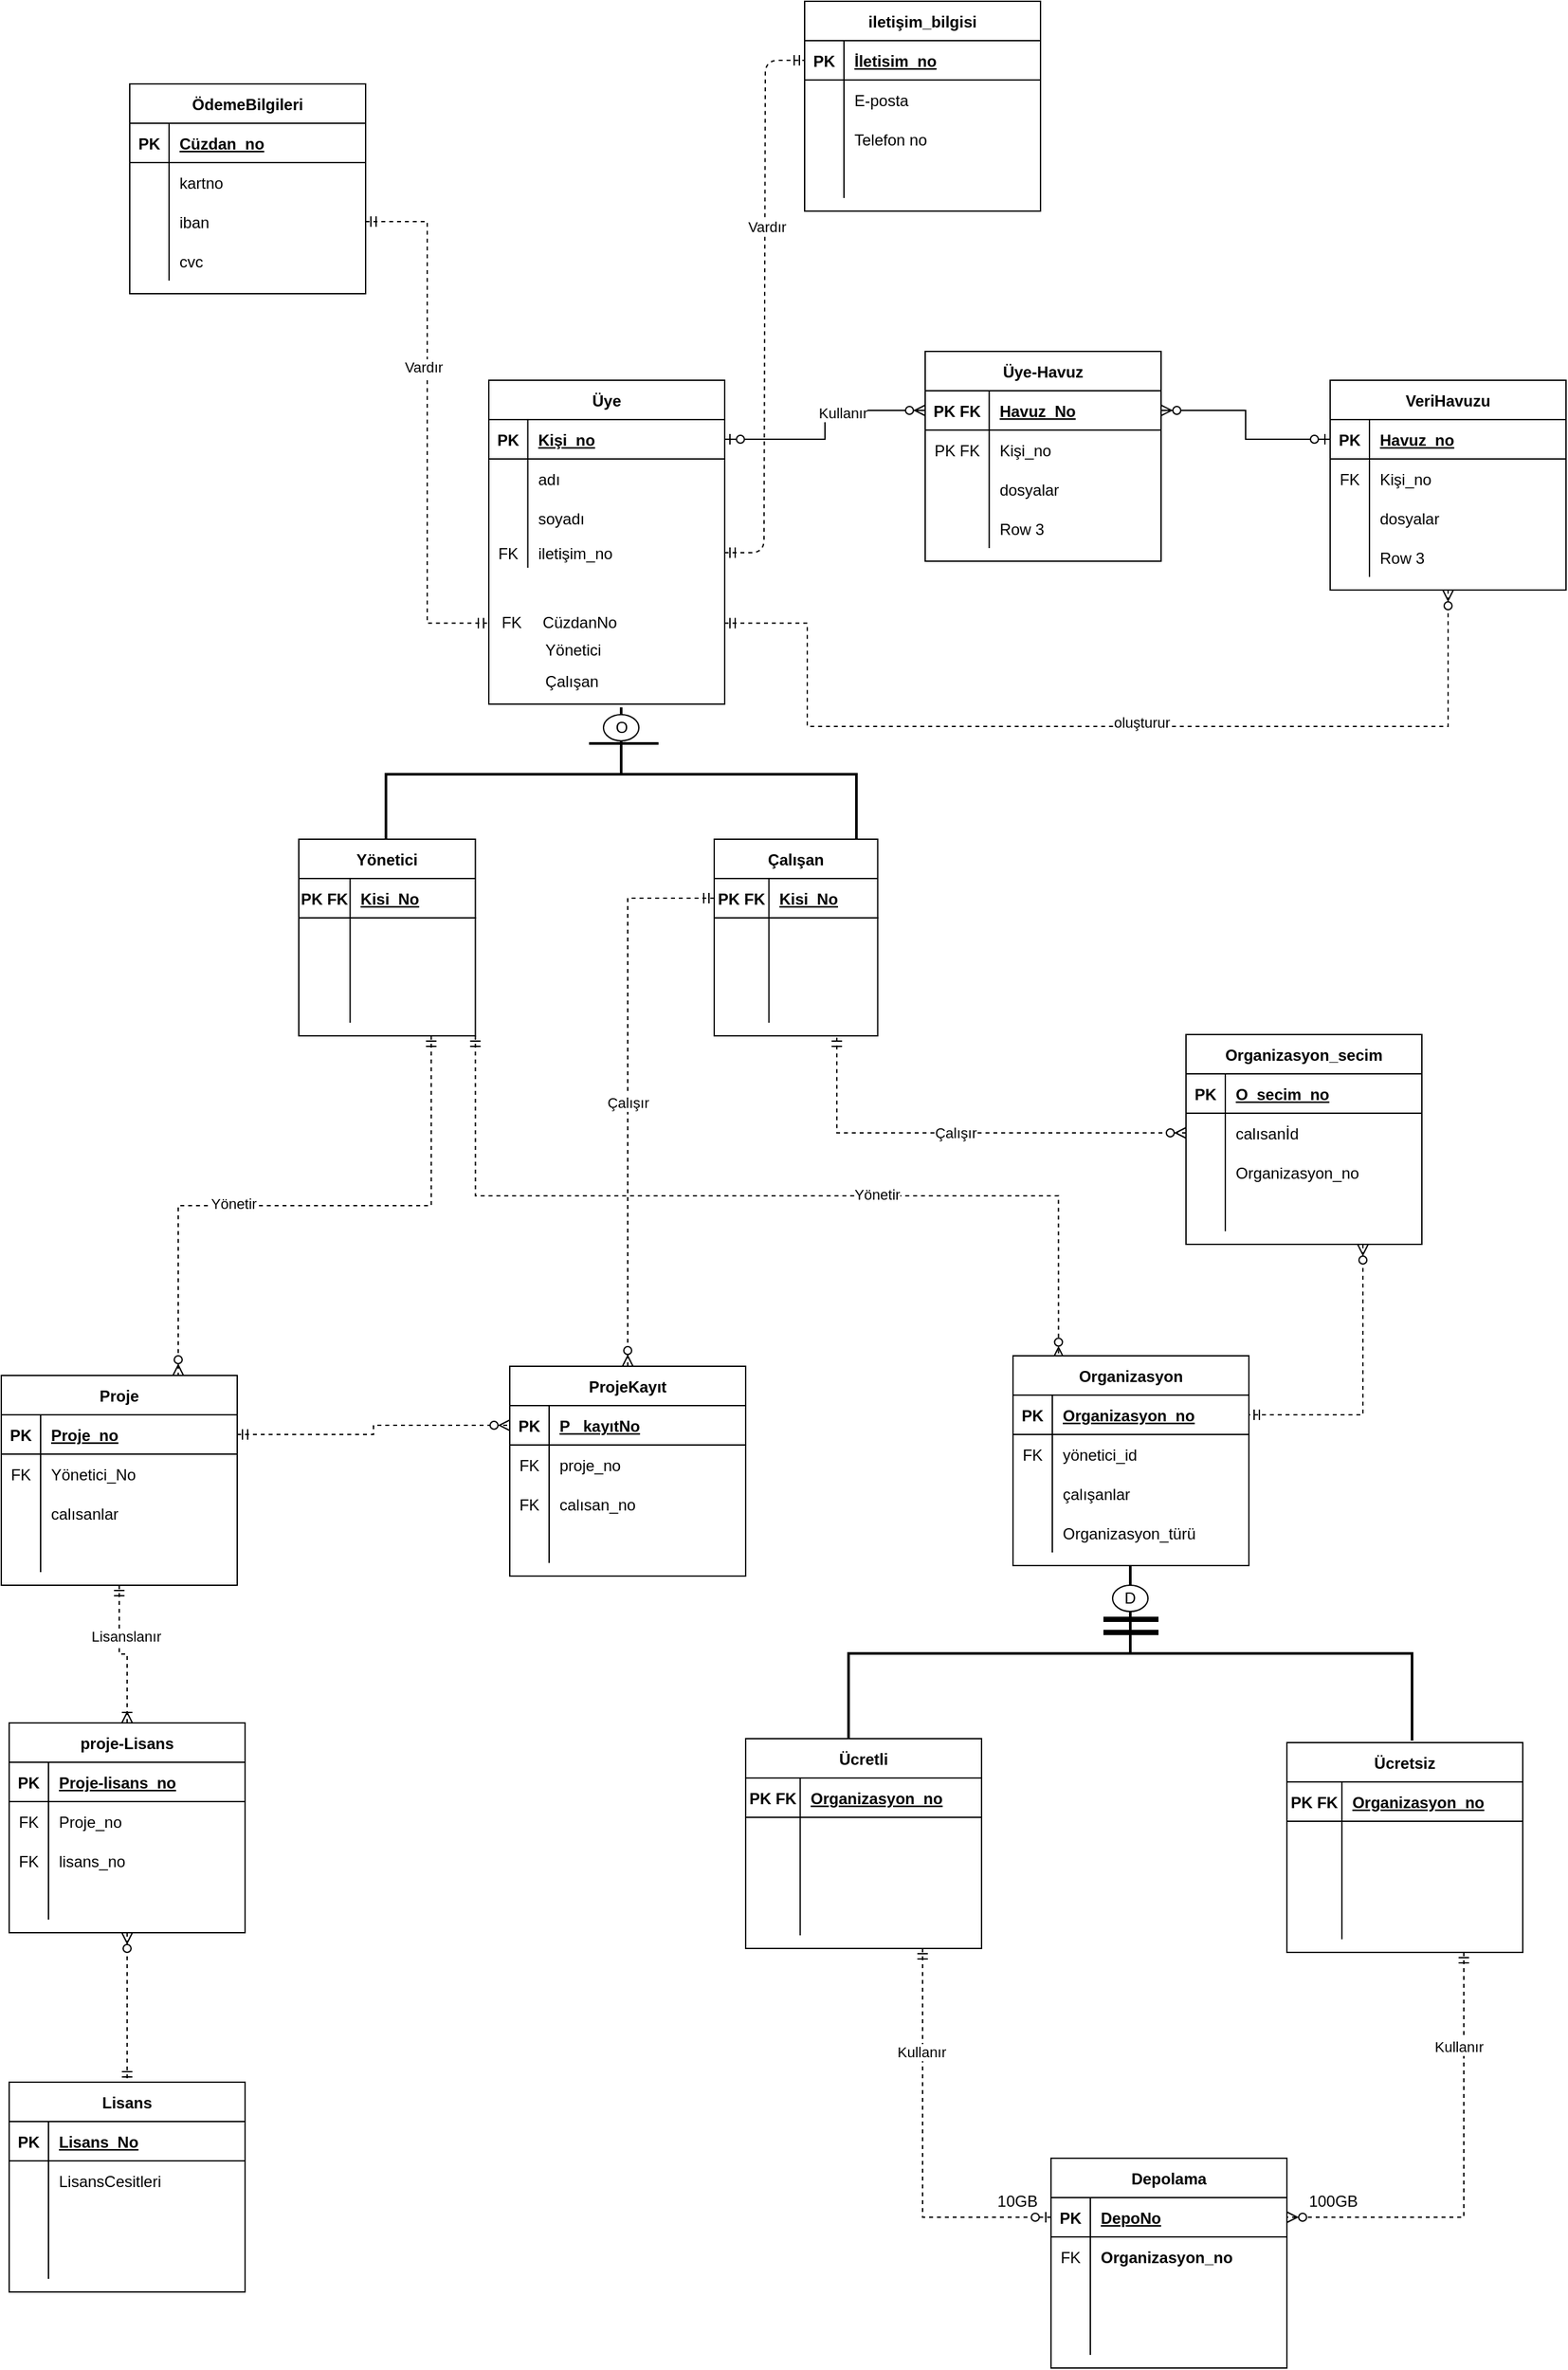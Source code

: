 <mxfile version="13.11.0" type="github">
  <diagram id="C5RBs43oDa-KdzZeNtuy" name="Page-1">
    <mxGraphModel dx="-1240" dy="1643" grid="0" gridSize="10" guides="1" tooltips="1" connect="1" arrows="1" fold="1" page="1" pageScale="1" pageWidth="2000" pageHeight="3000" math="0" shadow="0">
      <root>
        <mxCell id="WIyWlLk6GJQsqaUBKTNV-0" />
        <mxCell id="WIyWlLk6GJQsqaUBKTNV-1" parent="WIyWlLk6GJQsqaUBKTNV-0" />
        <mxCell id="j3MeU9wce2OG3jewm_MN-0" style="edgeStyle=orthogonalEdgeStyle;rounded=0;orthogonalLoop=1;jettySize=auto;html=1;exitX=1;exitY=0.75;exitDx=0;exitDy=0;endArrow=ERzeroToMany;endFill=1;startArrow=ERmandOne;startFill=0;dashed=1;" edge="1" parent="WIyWlLk6GJQsqaUBKTNV-1" source="MV_EeXbdcHk2f9CnNYqn-0" target="j3MeU9wce2OG3jewm_MN-1">
          <mxGeometry relative="1" as="geometry">
            <mxPoint x="5362.857" y="934" as="targetPoint" />
            <Array as="points">
              <mxPoint x="4994" y="934" />
              <mxPoint x="4994" y="1013" />
              <mxPoint x="5483" y="1013" />
            </Array>
          </mxGeometry>
        </mxCell>
        <mxCell id="j3MeU9wce2OG3jewm_MN-59" value="oluşturur" style="edgeLabel;html=1;align=center;verticalAlign=middle;resizable=0;points=[];" vertex="1" connectable="0" parent="j3MeU9wce2OG3jewm_MN-0">
          <mxGeometry x="0.079" y="3" relative="1" as="geometry">
            <mxPoint as="offset" />
          </mxGeometry>
        </mxCell>
        <mxCell id="MV_EeXbdcHk2f9CnNYqn-0" value="Üye" style="shape=table;startSize=30;container=1;collapsible=1;childLayout=tableLayout;fixedRows=1;rowLines=0;fontStyle=1;align=center;resizeLast=1;" parent="WIyWlLk6GJQsqaUBKTNV-1" vertex="1">
          <mxGeometry x="4751" y="749" width="180" height="247" as="geometry" />
        </mxCell>
        <mxCell id="MV_EeXbdcHk2f9CnNYqn-1" value="" style="shape=partialRectangle;collapsible=0;dropTarget=0;pointerEvents=0;fillColor=none;top=0;left=0;bottom=1;right=0;points=[[0,0.5],[1,0.5]];portConstraint=eastwest;" parent="MV_EeXbdcHk2f9CnNYqn-0" vertex="1">
          <mxGeometry y="30" width="180" height="30" as="geometry" />
        </mxCell>
        <mxCell id="MV_EeXbdcHk2f9CnNYqn-2" value="PK" style="shape=partialRectangle;connectable=0;fillColor=none;top=0;left=0;bottom=0;right=0;fontStyle=1;overflow=hidden;" parent="MV_EeXbdcHk2f9CnNYqn-1" vertex="1">
          <mxGeometry width="29.75" height="30" as="geometry" />
        </mxCell>
        <mxCell id="MV_EeXbdcHk2f9CnNYqn-3" value="Kişi_no" style="shape=partialRectangle;connectable=0;fillColor=none;top=0;left=0;bottom=0;right=0;align=left;spacingLeft=6;fontStyle=5;overflow=hidden;" parent="MV_EeXbdcHk2f9CnNYqn-1" vertex="1">
          <mxGeometry x="29.75" width="150.25" height="30" as="geometry" />
        </mxCell>
        <mxCell id="MV_EeXbdcHk2f9CnNYqn-4" value="" style="shape=partialRectangle;collapsible=0;dropTarget=0;pointerEvents=0;fillColor=none;top=0;left=0;bottom=0;right=0;points=[[0,0.5],[1,0.5]];portConstraint=eastwest;" parent="MV_EeXbdcHk2f9CnNYqn-0" vertex="1">
          <mxGeometry y="60" width="180" height="30" as="geometry" />
        </mxCell>
        <mxCell id="MV_EeXbdcHk2f9CnNYqn-5" value="" style="shape=partialRectangle;connectable=0;fillColor=none;top=0;left=0;bottom=0;right=0;editable=1;overflow=hidden;" parent="MV_EeXbdcHk2f9CnNYqn-4" vertex="1">
          <mxGeometry width="29.75" height="30" as="geometry" />
        </mxCell>
        <mxCell id="MV_EeXbdcHk2f9CnNYqn-6" value="adı" style="shape=partialRectangle;connectable=0;fillColor=none;top=0;left=0;bottom=0;right=0;align=left;spacingLeft=6;overflow=hidden;" parent="MV_EeXbdcHk2f9CnNYqn-4" vertex="1">
          <mxGeometry x="29.75" width="150.25" height="30" as="geometry" />
        </mxCell>
        <mxCell id="MV_EeXbdcHk2f9CnNYqn-7" value="" style="shape=partialRectangle;collapsible=0;dropTarget=0;pointerEvents=0;fillColor=none;top=0;left=0;bottom=0;right=0;points=[[0,0.5],[1,0.5]];portConstraint=eastwest;" parent="MV_EeXbdcHk2f9CnNYqn-0" vertex="1">
          <mxGeometry y="90" width="180" height="30" as="geometry" />
        </mxCell>
        <mxCell id="MV_EeXbdcHk2f9CnNYqn-8" value="" style="shape=partialRectangle;connectable=0;fillColor=none;top=0;left=0;bottom=0;right=0;editable=1;overflow=hidden;" parent="MV_EeXbdcHk2f9CnNYqn-7" vertex="1">
          <mxGeometry width="29.75" height="30" as="geometry" />
        </mxCell>
        <mxCell id="MV_EeXbdcHk2f9CnNYqn-9" value="soyadı" style="shape=partialRectangle;connectable=0;fillColor=none;top=0;left=0;bottom=0;right=0;align=left;spacingLeft=6;overflow=hidden;" parent="MV_EeXbdcHk2f9CnNYqn-7" vertex="1">
          <mxGeometry x="29.75" width="150.25" height="30" as="geometry" />
        </mxCell>
        <mxCell id="MV_EeXbdcHk2f9CnNYqn-10" value="" style="shape=partialRectangle;collapsible=0;dropTarget=0;pointerEvents=0;fillColor=none;top=0;left=0;bottom=0;right=0;points=[[0,0.5],[1,0.5]];portConstraint=eastwest;" parent="MV_EeXbdcHk2f9CnNYqn-0" vertex="1">
          <mxGeometry y="120" width="180" height="23" as="geometry" />
        </mxCell>
        <mxCell id="MV_EeXbdcHk2f9CnNYqn-11" value="FK" style="shape=partialRectangle;connectable=0;fillColor=none;top=0;left=0;bottom=0;right=0;editable=1;overflow=hidden;" parent="MV_EeXbdcHk2f9CnNYqn-10" vertex="1">
          <mxGeometry width="29.75" height="23" as="geometry" />
        </mxCell>
        <mxCell id="MV_EeXbdcHk2f9CnNYqn-12" value="iletişim_no" style="shape=partialRectangle;connectable=0;fillColor=none;top=0;left=0;bottom=0;right=0;align=left;spacingLeft=6;overflow=hidden;" parent="MV_EeXbdcHk2f9CnNYqn-10" vertex="1">
          <mxGeometry x="29.75" width="150.25" height="23" as="geometry" />
        </mxCell>
        <mxCell id="MV_EeXbdcHk2f9CnNYqn-13" value="iletişim_bilgisi" style="shape=table;startSize=30;container=1;collapsible=1;childLayout=tableLayout;fixedRows=1;rowLines=0;fontStyle=1;align=center;resizeLast=1;" parent="WIyWlLk6GJQsqaUBKTNV-1" vertex="1">
          <mxGeometry x="4992" y="460" width="180" height="160" as="geometry" />
        </mxCell>
        <mxCell id="MV_EeXbdcHk2f9CnNYqn-14" value="" style="shape=partialRectangle;collapsible=0;dropTarget=0;pointerEvents=0;fillColor=none;top=0;left=0;bottom=1;right=0;points=[[0,0.5],[1,0.5]];portConstraint=eastwest;" parent="MV_EeXbdcHk2f9CnNYqn-13" vertex="1">
          <mxGeometry y="30" width="180" height="30" as="geometry" />
        </mxCell>
        <mxCell id="MV_EeXbdcHk2f9CnNYqn-15" value="PK" style="shape=partialRectangle;connectable=0;fillColor=none;top=0;left=0;bottom=0;right=0;fontStyle=1;overflow=hidden;" parent="MV_EeXbdcHk2f9CnNYqn-14" vertex="1">
          <mxGeometry width="30" height="30" as="geometry" />
        </mxCell>
        <mxCell id="MV_EeXbdcHk2f9CnNYqn-16" value="İletisim_no" style="shape=partialRectangle;connectable=0;fillColor=none;top=0;left=0;bottom=0;right=0;align=left;spacingLeft=6;fontStyle=5;overflow=hidden;" parent="MV_EeXbdcHk2f9CnNYqn-14" vertex="1">
          <mxGeometry x="30" width="150" height="30" as="geometry" />
        </mxCell>
        <mxCell id="MV_EeXbdcHk2f9CnNYqn-17" value="" style="shape=partialRectangle;collapsible=0;dropTarget=0;pointerEvents=0;fillColor=none;top=0;left=0;bottom=0;right=0;points=[[0,0.5],[1,0.5]];portConstraint=eastwest;" parent="MV_EeXbdcHk2f9CnNYqn-13" vertex="1">
          <mxGeometry y="60" width="180" height="30" as="geometry" />
        </mxCell>
        <mxCell id="MV_EeXbdcHk2f9CnNYqn-18" value="" style="shape=partialRectangle;connectable=0;fillColor=none;top=0;left=0;bottom=0;right=0;editable=1;overflow=hidden;" parent="MV_EeXbdcHk2f9CnNYqn-17" vertex="1">
          <mxGeometry width="30" height="30" as="geometry" />
        </mxCell>
        <mxCell id="MV_EeXbdcHk2f9CnNYqn-19" value="E-posta" style="shape=partialRectangle;connectable=0;fillColor=none;top=0;left=0;bottom=0;right=0;align=left;spacingLeft=6;overflow=hidden;" parent="MV_EeXbdcHk2f9CnNYqn-17" vertex="1">
          <mxGeometry x="30" width="150" height="30" as="geometry" />
        </mxCell>
        <mxCell id="MV_EeXbdcHk2f9CnNYqn-20" value="" style="shape=partialRectangle;collapsible=0;dropTarget=0;pointerEvents=0;fillColor=none;top=0;left=0;bottom=0;right=0;points=[[0,0.5],[1,0.5]];portConstraint=eastwest;" parent="MV_EeXbdcHk2f9CnNYqn-13" vertex="1">
          <mxGeometry y="90" width="180" height="30" as="geometry" />
        </mxCell>
        <mxCell id="MV_EeXbdcHk2f9CnNYqn-21" value="" style="shape=partialRectangle;connectable=0;fillColor=none;top=0;left=0;bottom=0;right=0;editable=1;overflow=hidden;" parent="MV_EeXbdcHk2f9CnNYqn-20" vertex="1">
          <mxGeometry width="30" height="30" as="geometry" />
        </mxCell>
        <mxCell id="MV_EeXbdcHk2f9CnNYqn-22" value="Telefon no" style="shape=partialRectangle;connectable=0;fillColor=none;top=0;left=0;bottom=0;right=0;align=left;spacingLeft=6;overflow=hidden;" parent="MV_EeXbdcHk2f9CnNYqn-20" vertex="1">
          <mxGeometry x="30" width="150" height="30" as="geometry" />
        </mxCell>
        <mxCell id="MV_EeXbdcHk2f9CnNYqn-23" value="" style="shape=partialRectangle;collapsible=0;dropTarget=0;pointerEvents=0;fillColor=none;top=0;left=0;bottom=0;right=0;points=[[0,0.5],[1,0.5]];portConstraint=eastwest;" parent="MV_EeXbdcHk2f9CnNYqn-13" vertex="1">
          <mxGeometry y="120" width="180" height="30" as="geometry" />
        </mxCell>
        <mxCell id="MV_EeXbdcHk2f9CnNYqn-24" value="" style="shape=partialRectangle;connectable=0;fillColor=none;top=0;left=0;bottom=0;right=0;editable=1;overflow=hidden;" parent="MV_EeXbdcHk2f9CnNYqn-23" vertex="1">
          <mxGeometry width="30" height="30" as="geometry" />
        </mxCell>
        <mxCell id="MV_EeXbdcHk2f9CnNYqn-25" value="" style="shape=partialRectangle;connectable=0;fillColor=none;top=0;left=0;bottom=0;right=0;align=left;spacingLeft=6;overflow=hidden;" parent="MV_EeXbdcHk2f9CnNYqn-23" vertex="1">
          <mxGeometry x="30" width="150" height="30" as="geometry" />
        </mxCell>
        <mxCell id="MV_EeXbdcHk2f9CnNYqn-26" value="" style="edgeStyle=entityRelationEdgeStyle;fontSize=12;html=1;endArrow=ERmandOne;startArrow=ERmandOne;entryX=0;entryY=0.5;entryDx=0;entryDy=0;exitX=1;exitY=0.5;exitDx=0;exitDy=0;dashed=1;" parent="WIyWlLk6GJQsqaUBKTNV-1" source="MV_EeXbdcHk2f9CnNYqn-10" target="MV_EeXbdcHk2f9CnNYqn-14" edge="1">
          <mxGeometry width="100" height="100" relative="1" as="geometry">
            <mxPoint x="4903" y="1007" as="sourcePoint" />
            <mxPoint x="5003" y="907" as="targetPoint" />
          </mxGeometry>
        </mxCell>
        <mxCell id="j3MeU9wce2OG3jewm_MN-120" value="Vardır" style="edgeLabel;html=1;align=center;verticalAlign=middle;resizable=0;points=[];" vertex="1" connectable="0" parent="MV_EeXbdcHk2f9CnNYqn-26">
          <mxGeometry x="0.279" y="-1" relative="1" as="geometry">
            <mxPoint as="offset" />
          </mxGeometry>
        </mxCell>
        <mxCell id="MV_EeXbdcHk2f9CnNYqn-31" value="ÖdemeBilgileri" style="shape=table;startSize=30;container=1;collapsible=1;childLayout=tableLayout;fixedRows=1;rowLines=0;fontStyle=1;align=center;resizeLast=1;" parent="WIyWlLk6GJQsqaUBKTNV-1" vertex="1">
          <mxGeometry x="4477" y="523" width="180" height="160" as="geometry" />
        </mxCell>
        <mxCell id="MV_EeXbdcHk2f9CnNYqn-32" value="" style="shape=partialRectangle;collapsible=0;dropTarget=0;pointerEvents=0;fillColor=none;top=0;left=0;bottom=1;right=0;points=[[0,0.5],[1,0.5]];portConstraint=eastwest;" parent="MV_EeXbdcHk2f9CnNYqn-31" vertex="1">
          <mxGeometry y="30" width="180" height="30" as="geometry" />
        </mxCell>
        <mxCell id="MV_EeXbdcHk2f9CnNYqn-33" value="PK" style="shape=partialRectangle;connectable=0;fillColor=none;top=0;left=0;bottom=0;right=0;fontStyle=1;overflow=hidden;" parent="MV_EeXbdcHk2f9CnNYqn-32" vertex="1">
          <mxGeometry width="30" height="30" as="geometry" />
        </mxCell>
        <mxCell id="MV_EeXbdcHk2f9CnNYqn-34" value="Cüzdan_no" style="shape=partialRectangle;connectable=0;fillColor=none;top=0;left=0;bottom=0;right=0;align=left;spacingLeft=6;fontStyle=5;overflow=hidden;" parent="MV_EeXbdcHk2f9CnNYqn-32" vertex="1">
          <mxGeometry x="30" width="150" height="30" as="geometry" />
        </mxCell>
        <mxCell id="MV_EeXbdcHk2f9CnNYqn-35" value="" style="shape=partialRectangle;collapsible=0;dropTarget=0;pointerEvents=0;fillColor=none;top=0;left=0;bottom=0;right=0;points=[[0,0.5],[1,0.5]];portConstraint=eastwest;" parent="MV_EeXbdcHk2f9CnNYqn-31" vertex="1">
          <mxGeometry y="60" width="180" height="30" as="geometry" />
        </mxCell>
        <mxCell id="MV_EeXbdcHk2f9CnNYqn-36" value="" style="shape=partialRectangle;connectable=0;fillColor=none;top=0;left=0;bottom=0;right=0;editable=1;overflow=hidden;" parent="MV_EeXbdcHk2f9CnNYqn-35" vertex="1">
          <mxGeometry width="30" height="30" as="geometry" />
        </mxCell>
        <mxCell id="MV_EeXbdcHk2f9CnNYqn-37" value="kartno" style="shape=partialRectangle;connectable=0;fillColor=none;top=0;left=0;bottom=0;right=0;align=left;spacingLeft=6;overflow=hidden;" parent="MV_EeXbdcHk2f9CnNYqn-35" vertex="1">
          <mxGeometry x="30" width="150" height="30" as="geometry" />
        </mxCell>
        <mxCell id="MV_EeXbdcHk2f9CnNYqn-38" value="" style="shape=partialRectangle;collapsible=0;dropTarget=0;pointerEvents=0;fillColor=none;top=0;left=0;bottom=0;right=0;points=[[0,0.5],[1,0.5]];portConstraint=eastwest;" parent="MV_EeXbdcHk2f9CnNYqn-31" vertex="1">
          <mxGeometry y="90" width="180" height="30" as="geometry" />
        </mxCell>
        <mxCell id="MV_EeXbdcHk2f9CnNYqn-39" value="" style="shape=partialRectangle;connectable=0;fillColor=none;top=0;left=0;bottom=0;right=0;editable=1;overflow=hidden;" parent="MV_EeXbdcHk2f9CnNYqn-38" vertex="1">
          <mxGeometry width="30" height="30" as="geometry" />
        </mxCell>
        <mxCell id="MV_EeXbdcHk2f9CnNYqn-40" value="iban" style="shape=partialRectangle;connectable=0;fillColor=none;top=0;left=0;bottom=0;right=0;align=left;spacingLeft=6;overflow=hidden;" parent="MV_EeXbdcHk2f9CnNYqn-38" vertex="1">
          <mxGeometry x="30" width="150" height="30" as="geometry" />
        </mxCell>
        <mxCell id="MV_EeXbdcHk2f9CnNYqn-41" value="" style="shape=partialRectangle;collapsible=0;dropTarget=0;pointerEvents=0;fillColor=none;top=0;left=0;bottom=0;right=0;points=[[0,0.5],[1,0.5]];portConstraint=eastwest;" parent="MV_EeXbdcHk2f9CnNYqn-31" vertex="1">
          <mxGeometry y="120" width="180" height="30" as="geometry" />
        </mxCell>
        <mxCell id="MV_EeXbdcHk2f9CnNYqn-42" value="" style="shape=partialRectangle;connectable=0;fillColor=none;top=0;left=0;bottom=0;right=0;editable=1;overflow=hidden;" parent="MV_EeXbdcHk2f9CnNYqn-41" vertex="1">
          <mxGeometry width="30" height="30" as="geometry" />
        </mxCell>
        <mxCell id="MV_EeXbdcHk2f9CnNYqn-43" value="cvc" style="shape=partialRectangle;connectable=0;fillColor=none;top=0;left=0;bottom=0;right=0;align=left;spacingLeft=6;overflow=hidden;" parent="MV_EeXbdcHk2f9CnNYqn-41" vertex="1">
          <mxGeometry x="30" width="150" height="30" as="geometry" />
        </mxCell>
        <mxCell id="MV_EeXbdcHk2f9CnNYqn-46" style="edgeStyle=orthogonalEdgeStyle;rounded=0;orthogonalLoop=1;jettySize=auto;html=1;exitX=1;exitY=0.5;exitDx=0;exitDy=0;entryX=0;entryY=0.75;entryDx=0;entryDy=0;startArrow=ERmandOne;startFill=0;endArrow=ERmandOne;endFill=0;dashed=1;" parent="WIyWlLk6GJQsqaUBKTNV-1" source="MV_EeXbdcHk2f9CnNYqn-38" target="MV_EeXbdcHk2f9CnNYqn-0" edge="1">
          <mxGeometry relative="1" as="geometry" />
        </mxCell>
        <mxCell id="j3MeU9wce2OG3jewm_MN-119" value="Vardır" style="edgeLabel;html=1;align=center;verticalAlign=middle;resizable=0;points=[];" vertex="1" connectable="0" parent="MV_EeXbdcHk2f9CnNYqn-46">
          <mxGeometry x="-0.215" y="-3" relative="1" as="geometry">
            <mxPoint y="1" as="offset" />
          </mxGeometry>
        </mxCell>
        <mxCell id="MV_EeXbdcHk2f9CnNYqn-49" value="FK" style="text;html=1;align=center;verticalAlign=middle;resizable=0;points=[];autosize=1;" parent="WIyWlLk6GJQsqaUBKTNV-1" vertex="1">
          <mxGeometry x="4755" y="925" width="25" height="18" as="geometry" />
        </mxCell>
        <mxCell id="MV_EeXbdcHk2f9CnNYqn-50" value="CüzdanNo" style="text;html=1;align=center;verticalAlign=middle;resizable=0;points=[];autosize=1;" parent="WIyWlLk6GJQsqaUBKTNV-1" vertex="1">
          <mxGeometry x="4786" y="925" width="67" height="18" as="geometry" />
        </mxCell>
        <mxCell id="MV_EeXbdcHk2f9CnNYqn-52" value="" style="strokeWidth=2;html=1;shape=mxgraph.flowchart.annotation_2;align=left;labelPosition=right;pointerEvents=1;rotation=90;" parent="WIyWlLk6GJQsqaUBKTNV-1" vertex="1">
          <mxGeometry x="4801" y="870" width="102" height="359" as="geometry" />
        </mxCell>
        <mxCell id="MV_EeXbdcHk2f9CnNYqn-138" style="edgeStyle=orthogonalEdgeStyle;rounded=0;orthogonalLoop=1;jettySize=auto;html=1;exitX=0.75;exitY=1;exitDx=0;exitDy=0;entryX=0.75;entryY=0;entryDx=0;entryDy=0;startArrow=ERmandOne;startFill=0;endArrow=ERzeroToMany;endFill=1;dashed=1;" parent="WIyWlLk6GJQsqaUBKTNV-1" source="MV_EeXbdcHk2f9CnNYqn-55" target="MV_EeXbdcHk2f9CnNYqn-109" edge="1">
          <mxGeometry relative="1" as="geometry" />
        </mxCell>
        <mxCell id="j3MeU9wce2OG3jewm_MN-121" value="Yönetir" style="edgeLabel;html=1;align=center;verticalAlign=middle;resizable=0;points=[];" vertex="1" connectable="0" parent="MV_EeXbdcHk2f9CnNYqn-138">
          <mxGeometry x="0.244" y="-2" relative="1" as="geometry">
            <mxPoint as="offset" />
          </mxGeometry>
        </mxCell>
        <mxCell id="MV_EeXbdcHk2f9CnNYqn-139" style="edgeStyle=orthogonalEdgeStyle;rounded=0;orthogonalLoop=1;jettySize=auto;html=1;exitX=1;exitY=1;exitDx=0;exitDy=0;entryX=0.193;entryY=0.01;entryDx=0;entryDy=0;entryPerimeter=0;startArrow=ERmandOne;startFill=0;endArrow=ERzeroToMany;endFill=1;dashed=1;" parent="WIyWlLk6GJQsqaUBKTNV-1" source="MV_EeXbdcHk2f9CnNYqn-55" target="MV_EeXbdcHk2f9CnNYqn-122" edge="1">
          <mxGeometry relative="1" as="geometry" />
        </mxCell>
        <mxCell id="j3MeU9wce2OG3jewm_MN-122" value="Yönetir" style="edgeLabel;html=1;align=center;verticalAlign=middle;resizable=0;points=[];" vertex="1" connectable="0" parent="MV_EeXbdcHk2f9CnNYqn-139">
          <mxGeometry x="0.238" y="1" relative="1" as="geometry">
            <mxPoint as="offset" />
          </mxGeometry>
        </mxCell>
        <mxCell id="MV_EeXbdcHk2f9CnNYqn-55" value="Yönetici" style="shape=table;startSize=30;container=1;collapsible=1;childLayout=tableLayout;fixedRows=1;rowLines=0;fontStyle=1;align=center;resizeLast=1;" parent="WIyWlLk6GJQsqaUBKTNV-1" vertex="1">
          <mxGeometry x="4606" y="1099" width="134.75" height="150" as="geometry" />
        </mxCell>
        <mxCell id="MV_EeXbdcHk2f9CnNYqn-56" value="" style="shape=partialRectangle;collapsible=0;dropTarget=0;pointerEvents=0;fillColor=none;top=0;left=0;bottom=1;right=0;points=[[0,0.5],[1,0.5]];portConstraint=eastwest;" parent="MV_EeXbdcHk2f9CnNYqn-55" vertex="1">
          <mxGeometry y="30" width="134.75" height="30" as="geometry" />
        </mxCell>
        <mxCell id="MV_EeXbdcHk2f9CnNYqn-57" value="PK FK" style="shape=partialRectangle;connectable=0;fillColor=none;top=0;left=0;bottom=0;right=0;fontStyle=1;overflow=hidden;" parent="MV_EeXbdcHk2f9CnNYqn-56" vertex="1">
          <mxGeometry width="39.172" height="30" as="geometry" />
        </mxCell>
        <mxCell id="MV_EeXbdcHk2f9CnNYqn-58" value="Kisi_No" style="shape=partialRectangle;connectable=0;fillColor=none;top=0;left=0;bottom=0;right=0;align=left;spacingLeft=6;fontStyle=5;overflow=hidden;" parent="MV_EeXbdcHk2f9CnNYqn-56" vertex="1">
          <mxGeometry x="39.172" width="95.578" height="30" as="geometry" />
        </mxCell>
        <mxCell id="MV_EeXbdcHk2f9CnNYqn-59" value="" style="shape=partialRectangle;collapsible=0;dropTarget=0;pointerEvents=0;fillColor=none;top=0;left=0;bottom=0;right=0;points=[[0,0.5],[1,0.5]];portConstraint=eastwest;" parent="MV_EeXbdcHk2f9CnNYqn-55" vertex="1">
          <mxGeometry y="60" width="134.75" height="30" as="geometry" />
        </mxCell>
        <mxCell id="MV_EeXbdcHk2f9CnNYqn-60" value="" style="shape=partialRectangle;connectable=0;fillColor=none;top=0;left=0;bottom=0;right=0;editable=1;overflow=hidden;" parent="MV_EeXbdcHk2f9CnNYqn-59" vertex="1">
          <mxGeometry width="39.172" height="30" as="geometry" />
        </mxCell>
        <mxCell id="MV_EeXbdcHk2f9CnNYqn-61" value="" style="shape=partialRectangle;connectable=0;fillColor=none;top=0;left=0;bottom=0;right=0;align=left;spacingLeft=6;overflow=hidden;" parent="MV_EeXbdcHk2f9CnNYqn-59" vertex="1">
          <mxGeometry x="39.172" width="95.578" height="30" as="geometry" />
        </mxCell>
        <mxCell id="MV_EeXbdcHk2f9CnNYqn-62" value="" style="shape=partialRectangle;collapsible=0;dropTarget=0;pointerEvents=0;fillColor=none;top=0;left=0;bottom=0;right=0;points=[[0,0.5],[1,0.5]];portConstraint=eastwest;" parent="MV_EeXbdcHk2f9CnNYqn-55" vertex="1">
          <mxGeometry y="90" width="134.75" height="30" as="geometry" />
        </mxCell>
        <mxCell id="MV_EeXbdcHk2f9CnNYqn-63" value="" style="shape=partialRectangle;connectable=0;fillColor=none;top=0;left=0;bottom=0;right=0;editable=1;overflow=hidden;" parent="MV_EeXbdcHk2f9CnNYqn-62" vertex="1">
          <mxGeometry width="39.172" height="30" as="geometry" />
        </mxCell>
        <mxCell id="MV_EeXbdcHk2f9CnNYqn-64" value="" style="shape=partialRectangle;connectable=0;fillColor=none;top=0;left=0;bottom=0;right=0;align=left;spacingLeft=6;overflow=hidden;" parent="MV_EeXbdcHk2f9CnNYqn-62" vertex="1">
          <mxGeometry x="39.172" width="95.578" height="30" as="geometry" />
        </mxCell>
        <mxCell id="MV_EeXbdcHk2f9CnNYqn-65" value="" style="shape=partialRectangle;collapsible=0;dropTarget=0;pointerEvents=0;fillColor=none;top=0;left=0;bottom=0;right=0;points=[[0,0.5],[1,0.5]];portConstraint=eastwest;" parent="MV_EeXbdcHk2f9CnNYqn-55" vertex="1">
          <mxGeometry y="120" width="134.75" height="20" as="geometry" />
        </mxCell>
        <mxCell id="MV_EeXbdcHk2f9CnNYqn-66" value="" style="shape=partialRectangle;connectable=0;fillColor=none;top=0;left=0;bottom=0;right=0;editable=1;overflow=hidden;" parent="MV_EeXbdcHk2f9CnNYqn-65" vertex="1">
          <mxGeometry width="39.172" height="20" as="geometry" />
        </mxCell>
        <mxCell id="MV_EeXbdcHk2f9CnNYqn-67" value="" style="shape=partialRectangle;connectable=0;fillColor=none;top=0;left=0;bottom=0;right=0;align=left;spacingLeft=6;overflow=hidden;" parent="MV_EeXbdcHk2f9CnNYqn-65" vertex="1">
          <mxGeometry x="39.172" width="95.578" height="20" as="geometry" />
        </mxCell>
        <mxCell id="MV_EeXbdcHk2f9CnNYqn-68" value="Çalışan" style="shape=table;startSize=30;container=1;collapsible=1;childLayout=tableLayout;fixedRows=1;rowLines=0;fontStyle=1;align=center;resizeLast=1;" parent="WIyWlLk6GJQsqaUBKTNV-1" vertex="1">
          <mxGeometry x="4923" y="1099" width="124.75" height="150" as="geometry" />
        </mxCell>
        <mxCell id="MV_EeXbdcHk2f9CnNYqn-69" value="" style="shape=partialRectangle;collapsible=0;dropTarget=0;pointerEvents=0;fillColor=none;top=0;left=0;bottom=1;right=0;points=[[0,0.5],[1,0.5]];portConstraint=eastwest;" parent="MV_EeXbdcHk2f9CnNYqn-68" vertex="1">
          <mxGeometry y="30" width="124.75" height="30" as="geometry" />
        </mxCell>
        <mxCell id="MV_EeXbdcHk2f9CnNYqn-70" value="PK FK" style="shape=partialRectangle;connectable=0;fillColor=none;top=0;left=0;bottom=0;right=0;fontStyle=1;overflow=hidden;" parent="MV_EeXbdcHk2f9CnNYqn-69" vertex="1">
          <mxGeometry width="41.75" height="30" as="geometry" />
        </mxCell>
        <mxCell id="MV_EeXbdcHk2f9CnNYqn-71" value="Kisi_No" style="shape=partialRectangle;connectable=0;fillColor=none;top=0;left=0;bottom=0;right=0;align=left;spacingLeft=6;fontStyle=5;overflow=hidden;" parent="MV_EeXbdcHk2f9CnNYqn-69" vertex="1">
          <mxGeometry x="41.75" width="83" height="30" as="geometry" />
        </mxCell>
        <mxCell id="MV_EeXbdcHk2f9CnNYqn-72" value="" style="shape=partialRectangle;collapsible=0;dropTarget=0;pointerEvents=0;fillColor=none;top=0;left=0;bottom=0;right=0;points=[[0,0.5],[1,0.5]];portConstraint=eastwest;" parent="MV_EeXbdcHk2f9CnNYqn-68" vertex="1">
          <mxGeometry y="60" width="124.75" height="30" as="geometry" />
        </mxCell>
        <mxCell id="MV_EeXbdcHk2f9CnNYqn-73" value="" style="shape=partialRectangle;connectable=0;fillColor=none;top=0;left=0;bottom=0;right=0;editable=1;overflow=hidden;" parent="MV_EeXbdcHk2f9CnNYqn-72" vertex="1">
          <mxGeometry width="41.75" height="30" as="geometry" />
        </mxCell>
        <mxCell id="MV_EeXbdcHk2f9CnNYqn-74" value="" style="shape=partialRectangle;connectable=0;fillColor=none;top=0;left=0;bottom=0;right=0;align=left;spacingLeft=6;overflow=hidden;" parent="MV_EeXbdcHk2f9CnNYqn-72" vertex="1">
          <mxGeometry x="41.75" width="83" height="30" as="geometry" />
        </mxCell>
        <mxCell id="MV_EeXbdcHk2f9CnNYqn-75" value="" style="shape=partialRectangle;collapsible=0;dropTarget=0;pointerEvents=0;fillColor=none;top=0;left=0;bottom=0;right=0;points=[[0,0.5],[1,0.5]];portConstraint=eastwest;" parent="MV_EeXbdcHk2f9CnNYqn-68" vertex="1">
          <mxGeometry y="90" width="124.75" height="30" as="geometry" />
        </mxCell>
        <mxCell id="MV_EeXbdcHk2f9CnNYqn-76" value="" style="shape=partialRectangle;connectable=0;fillColor=none;top=0;left=0;bottom=0;right=0;editable=1;overflow=hidden;" parent="MV_EeXbdcHk2f9CnNYqn-75" vertex="1">
          <mxGeometry width="41.75" height="30" as="geometry" />
        </mxCell>
        <mxCell id="MV_EeXbdcHk2f9CnNYqn-77" value="" style="shape=partialRectangle;connectable=0;fillColor=none;top=0;left=0;bottom=0;right=0;align=left;spacingLeft=6;overflow=hidden;" parent="MV_EeXbdcHk2f9CnNYqn-75" vertex="1">
          <mxGeometry x="41.75" width="83" height="30" as="geometry" />
        </mxCell>
        <mxCell id="MV_EeXbdcHk2f9CnNYqn-78" value="" style="shape=partialRectangle;collapsible=0;dropTarget=0;pointerEvents=0;fillColor=none;top=0;left=0;bottom=0;right=0;points=[[0,0.5],[1,0.5]];portConstraint=eastwest;" parent="MV_EeXbdcHk2f9CnNYqn-68" vertex="1">
          <mxGeometry y="120" width="124.75" height="20" as="geometry" />
        </mxCell>
        <mxCell id="MV_EeXbdcHk2f9CnNYqn-79" value="" style="shape=partialRectangle;connectable=0;fillColor=none;top=0;left=0;bottom=0;right=0;editable=1;overflow=hidden;" parent="MV_EeXbdcHk2f9CnNYqn-78" vertex="1">
          <mxGeometry width="41.75" height="20" as="geometry" />
        </mxCell>
        <mxCell id="MV_EeXbdcHk2f9CnNYqn-80" value="" style="shape=partialRectangle;connectable=0;fillColor=none;top=0;left=0;bottom=0;right=0;align=left;spacingLeft=6;overflow=hidden;" parent="MV_EeXbdcHk2f9CnNYqn-78" vertex="1">
          <mxGeometry x="41.75" width="83" height="20" as="geometry" />
        </mxCell>
        <mxCell id="j3MeU9wce2OG3jewm_MN-104" style="edgeStyle=orthogonalEdgeStyle;rounded=0;orthogonalLoop=1;jettySize=auto;html=1;exitX=0.5;exitY=1;exitDx=0;exitDy=0;entryX=0.5;entryY=0;entryDx=0;entryDy=0;startArrow=ERmandOne;startFill=0;endArrow=ERoneToMany;endFill=0;dashed=1;" edge="1" parent="WIyWlLk6GJQsqaUBKTNV-1" source="MV_EeXbdcHk2f9CnNYqn-109" target="j3MeU9wce2OG3jewm_MN-91">
          <mxGeometry relative="1" as="geometry" />
        </mxCell>
        <mxCell id="j3MeU9wce2OG3jewm_MN-125" value="Lisanslanır" style="edgeLabel;html=1;align=center;verticalAlign=middle;resizable=0;points=[];" vertex="1" connectable="0" parent="j3MeU9wce2OG3jewm_MN-104">
          <mxGeometry x="-0.311" y="5" relative="1" as="geometry">
            <mxPoint y="1" as="offset" />
          </mxGeometry>
        </mxCell>
        <mxCell id="MV_EeXbdcHk2f9CnNYqn-109" value="Proje" style="shape=table;startSize=30;container=1;collapsible=1;childLayout=tableLayout;fixedRows=1;rowLines=0;fontStyle=1;align=center;resizeLast=1;" parent="WIyWlLk6GJQsqaUBKTNV-1" vertex="1">
          <mxGeometry x="4379" y="1508" width="180" height="160" as="geometry" />
        </mxCell>
        <mxCell id="MV_EeXbdcHk2f9CnNYqn-110" value="" style="shape=partialRectangle;collapsible=0;dropTarget=0;pointerEvents=0;fillColor=none;top=0;left=0;bottom=1;right=0;points=[[0,0.5],[1,0.5]];portConstraint=eastwest;" parent="MV_EeXbdcHk2f9CnNYqn-109" vertex="1">
          <mxGeometry y="30" width="180" height="30" as="geometry" />
        </mxCell>
        <mxCell id="MV_EeXbdcHk2f9CnNYqn-111" value="PK" style="shape=partialRectangle;connectable=0;fillColor=none;top=0;left=0;bottom=0;right=0;fontStyle=1;overflow=hidden;" parent="MV_EeXbdcHk2f9CnNYqn-110" vertex="1">
          <mxGeometry width="30" height="30" as="geometry" />
        </mxCell>
        <mxCell id="MV_EeXbdcHk2f9CnNYqn-112" value="Proje_no" style="shape=partialRectangle;connectable=0;fillColor=none;top=0;left=0;bottom=0;right=0;align=left;spacingLeft=6;fontStyle=5;overflow=hidden;" parent="MV_EeXbdcHk2f9CnNYqn-110" vertex="1">
          <mxGeometry x="30" width="150" height="30" as="geometry" />
        </mxCell>
        <mxCell id="MV_EeXbdcHk2f9CnNYqn-113" value="" style="shape=partialRectangle;collapsible=0;dropTarget=0;pointerEvents=0;fillColor=none;top=0;left=0;bottom=0;right=0;points=[[0,0.5],[1,0.5]];portConstraint=eastwest;" parent="MV_EeXbdcHk2f9CnNYqn-109" vertex="1">
          <mxGeometry y="60" width="180" height="30" as="geometry" />
        </mxCell>
        <mxCell id="MV_EeXbdcHk2f9CnNYqn-114" value="FK" style="shape=partialRectangle;connectable=0;fillColor=none;top=0;left=0;bottom=0;right=0;editable=1;overflow=hidden;" parent="MV_EeXbdcHk2f9CnNYqn-113" vertex="1">
          <mxGeometry width="30" height="30" as="geometry" />
        </mxCell>
        <mxCell id="MV_EeXbdcHk2f9CnNYqn-115" value="Yönetici_No" style="shape=partialRectangle;connectable=0;fillColor=none;top=0;left=0;bottom=0;right=0;align=left;spacingLeft=6;overflow=hidden;" parent="MV_EeXbdcHk2f9CnNYqn-113" vertex="1">
          <mxGeometry x="30" width="150" height="30" as="geometry" />
        </mxCell>
        <mxCell id="MV_EeXbdcHk2f9CnNYqn-116" value="" style="shape=partialRectangle;collapsible=0;dropTarget=0;pointerEvents=0;fillColor=none;top=0;left=0;bottom=0;right=0;points=[[0,0.5],[1,0.5]];portConstraint=eastwest;" parent="MV_EeXbdcHk2f9CnNYqn-109" vertex="1">
          <mxGeometry y="90" width="180" height="30" as="geometry" />
        </mxCell>
        <mxCell id="MV_EeXbdcHk2f9CnNYqn-117" value="" style="shape=partialRectangle;connectable=0;fillColor=none;top=0;left=0;bottom=0;right=0;editable=1;overflow=hidden;" parent="MV_EeXbdcHk2f9CnNYqn-116" vertex="1">
          <mxGeometry width="30" height="30" as="geometry" />
        </mxCell>
        <mxCell id="MV_EeXbdcHk2f9CnNYqn-118" value="calısanlar" style="shape=partialRectangle;connectable=0;fillColor=none;top=0;left=0;bottom=0;right=0;align=left;spacingLeft=6;overflow=hidden;" parent="MV_EeXbdcHk2f9CnNYqn-116" vertex="1">
          <mxGeometry x="30" width="150" height="30" as="geometry" />
        </mxCell>
        <mxCell id="MV_EeXbdcHk2f9CnNYqn-119" value="" style="shape=partialRectangle;collapsible=0;dropTarget=0;pointerEvents=0;fillColor=none;top=0;left=0;bottom=0;right=0;points=[[0,0.5],[1,0.5]];portConstraint=eastwest;" parent="MV_EeXbdcHk2f9CnNYqn-109" vertex="1">
          <mxGeometry y="120" width="180" height="30" as="geometry" />
        </mxCell>
        <mxCell id="MV_EeXbdcHk2f9CnNYqn-120" value="" style="shape=partialRectangle;connectable=0;fillColor=none;top=0;left=0;bottom=0;right=0;editable=1;overflow=hidden;" parent="MV_EeXbdcHk2f9CnNYqn-119" vertex="1">
          <mxGeometry width="30" height="30" as="geometry" />
        </mxCell>
        <mxCell id="MV_EeXbdcHk2f9CnNYqn-121" value="" style="shape=partialRectangle;connectable=0;fillColor=none;top=0;left=0;bottom=0;right=0;align=left;spacingLeft=6;overflow=hidden;" parent="MV_EeXbdcHk2f9CnNYqn-119" vertex="1">
          <mxGeometry x="30" width="150" height="30" as="geometry" />
        </mxCell>
        <mxCell id="MV_EeXbdcHk2f9CnNYqn-122" value="Organizasyon" style="shape=table;startSize=30;container=1;collapsible=1;childLayout=tableLayout;fixedRows=1;rowLines=0;fontStyle=1;align=center;resizeLast=1;" parent="WIyWlLk6GJQsqaUBKTNV-1" vertex="1">
          <mxGeometry x="5151" y="1493" width="180" height="160" as="geometry" />
        </mxCell>
        <mxCell id="MV_EeXbdcHk2f9CnNYqn-123" value="" style="shape=partialRectangle;collapsible=0;dropTarget=0;pointerEvents=0;fillColor=none;top=0;left=0;bottom=1;right=0;points=[[0,0.5],[1,0.5]];portConstraint=eastwest;" parent="MV_EeXbdcHk2f9CnNYqn-122" vertex="1">
          <mxGeometry y="30" width="180" height="30" as="geometry" />
        </mxCell>
        <mxCell id="MV_EeXbdcHk2f9CnNYqn-124" value="PK" style="shape=partialRectangle;connectable=0;fillColor=none;top=0;left=0;bottom=0;right=0;fontStyle=1;overflow=hidden;" parent="MV_EeXbdcHk2f9CnNYqn-123" vertex="1">
          <mxGeometry width="30" height="30" as="geometry" />
        </mxCell>
        <mxCell id="MV_EeXbdcHk2f9CnNYqn-125" value="Organizasyon_no" style="shape=partialRectangle;connectable=0;fillColor=none;top=0;left=0;bottom=0;right=0;align=left;spacingLeft=6;fontStyle=5;overflow=hidden;" parent="MV_EeXbdcHk2f9CnNYqn-123" vertex="1">
          <mxGeometry x="30" width="150" height="30" as="geometry" />
        </mxCell>
        <mxCell id="MV_EeXbdcHk2f9CnNYqn-126" value="" style="shape=partialRectangle;collapsible=0;dropTarget=0;pointerEvents=0;fillColor=none;top=0;left=0;bottom=0;right=0;points=[[0,0.5],[1,0.5]];portConstraint=eastwest;" parent="MV_EeXbdcHk2f9CnNYqn-122" vertex="1">
          <mxGeometry y="60" width="180" height="30" as="geometry" />
        </mxCell>
        <mxCell id="MV_EeXbdcHk2f9CnNYqn-127" value="FK" style="shape=partialRectangle;connectable=0;fillColor=none;top=0;left=0;bottom=0;right=0;editable=1;overflow=hidden;" parent="MV_EeXbdcHk2f9CnNYqn-126" vertex="1">
          <mxGeometry width="30" height="30" as="geometry" />
        </mxCell>
        <mxCell id="MV_EeXbdcHk2f9CnNYqn-128" value="yönetici_id" style="shape=partialRectangle;connectable=0;fillColor=none;top=0;left=0;bottom=0;right=0;align=left;spacingLeft=6;overflow=hidden;" parent="MV_EeXbdcHk2f9CnNYqn-126" vertex="1">
          <mxGeometry x="30" width="150" height="30" as="geometry" />
        </mxCell>
        <mxCell id="MV_EeXbdcHk2f9CnNYqn-129" value="" style="shape=partialRectangle;collapsible=0;dropTarget=0;pointerEvents=0;fillColor=none;top=0;left=0;bottom=0;right=0;points=[[0,0.5],[1,0.5]];portConstraint=eastwest;" parent="MV_EeXbdcHk2f9CnNYqn-122" vertex="1">
          <mxGeometry y="90" width="180" height="30" as="geometry" />
        </mxCell>
        <mxCell id="MV_EeXbdcHk2f9CnNYqn-130" value="" style="shape=partialRectangle;connectable=0;fillColor=none;top=0;left=0;bottom=0;right=0;editable=1;overflow=hidden;" parent="MV_EeXbdcHk2f9CnNYqn-129" vertex="1">
          <mxGeometry width="30" height="30" as="geometry" />
        </mxCell>
        <mxCell id="MV_EeXbdcHk2f9CnNYqn-131" value="çalışanlar" style="shape=partialRectangle;connectable=0;fillColor=none;top=0;left=0;bottom=0;right=0;align=left;spacingLeft=6;overflow=hidden;" parent="MV_EeXbdcHk2f9CnNYqn-129" vertex="1">
          <mxGeometry x="30" width="150" height="30" as="geometry" />
        </mxCell>
        <mxCell id="MV_EeXbdcHk2f9CnNYqn-132" value="" style="shape=partialRectangle;collapsible=0;dropTarget=0;pointerEvents=0;fillColor=none;top=0;left=0;bottom=0;right=0;points=[[0,0.5],[1,0.5]];portConstraint=eastwest;" parent="MV_EeXbdcHk2f9CnNYqn-122" vertex="1">
          <mxGeometry y="120" width="180" height="30" as="geometry" />
        </mxCell>
        <mxCell id="MV_EeXbdcHk2f9CnNYqn-133" value="" style="shape=partialRectangle;connectable=0;fillColor=none;top=0;left=0;bottom=0;right=0;editable=1;overflow=hidden;" parent="MV_EeXbdcHk2f9CnNYqn-132" vertex="1">
          <mxGeometry width="30" height="30" as="geometry" />
        </mxCell>
        <mxCell id="MV_EeXbdcHk2f9CnNYqn-134" value="Organizasyon_türü" style="shape=partialRectangle;connectable=0;fillColor=none;top=0;left=0;bottom=0;right=0;align=left;spacingLeft=6;overflow=hidden;" parent="MV_EeXbdcHk2f9CnNYqn-132" vertex="1">
          <mxGeometry x="30" width="150" height="30" as="geometry" />
        </mxCell>
        <mxCell id="MV_EeXbdcHk2f9CnNYqn-168" style="edgeStyle=orthogonalEdgeStyle;rounded=0;orthogonalLoop=1;jettySize=auto;html=1;exitX=0.5;exitY=0;exitDx=0;exitDy=0;entryX=0;entryY=0.5;entryDx=0;entryDy=0;startArrow=ERzeroToMany;startFill=1;endArrow=ERmandOne;endFill=0;dashed=1;" parent="WIyWlLk6GJQsqaUBKTNV-1" source="MV_EeXbdcHk2f9CnNYqn-153" target="MV_EeXbdcHk2f9CnNYqn-69" edge="1">
          <mxGeometry relative="1" as="geometry" />
        </mxCell>
        <mxCell id="j3MeU9wce2OG3jewm_MN-124" value="Çalışır" style="edgeLabel;html=1;align=center;verticalAlign=middle;resizable=0;points=[];" vertex="1" connectable="0" parent="MV_EeXbdcHk2f9CnNYqn-168">
          <mxGeometry x="-0.046" relative="1" as="geometry">
            <mxPoint y="1" as="offset" />
          </mxGeometry>
        </mxCell>
        <mxCell id="MV_EeXbdcHk2f9CnNYqn-153" value="ProjeKayıt" style="shape=table;startSize=30;container=1;collapsible=1;childLayout=tableLayout;fixedRows=1;rowLines=0;fontStyle=1;align=center;resizeLast=1;" parent="WIyWlLk6GJQsqaUBKTNV-1" vertex="1">
          <mxGeometry x="4767" y="1501" width="180" height="160" as="geometry" />
        </mxCell>
        <mxCell id="MV_EeXbdcHk2f9CnNYqn-154" value="" style="shape=partialRectangle;collapsible=0;dropTarget=0;pointerEvents=0;fillColor=none;top=0;left=0;bottom=1;right=0;points=[[0,0.5],[1,0.5]];portConstraint=eastwest;" parent="MV_EeXbdcHk2f9CnNYqn-153" vertex="1">
          <mxGeometry y="30" width="180" height="30" as="geometry" />
        </mxCell>
        <mxCell id="MV_EeXbdcHk2f9CnNYqn-155" value="PK" style="shape=partialRectangle;connectable=0;fillColor=none;top=0;left=0;bottom=0;right=0;fontStyle=1;overflow=hidden;" parent="MV_EeXbdcHk2f9CnNYqn-154" vertex="1">
          <mxGeometry width="30" height="30" as="geometry" />
        </mxCell>
        <mxCell id="MV_EeXbdcHk2f9CnNYqn-156" value="P_ kayıtNo" style="shape=partialRectangle;connectable=0;fillColor=none;top=0;left=0;bottom=0;right=0;align=left;spacingLeft=6;fontStyle=5;overflow=hidden;" parent="MV_EeXbdcHk2f9CnNYqn-154" vertex="1">
          <mxGeometry x="30" width="150" height="30" as="geometry" />
        </mxCell>
        <mxCell id="MV_EeXbdcHk2f9CnNYqn-157" value="" style="shape=partialRectangle;collapsible=0;dropTarget=0;pointerEvents=0;fillColor=none;top=0;left=0;bottom=0;right=0;points=[[0,0.5],[1,0.5]];portConstraint=eastwest;" parent="MV_EeXbdcHk2f9CnNYqn-153" vertex="1">
          <mxGeometry y="60" width="180" height="30" as="geometry" />
        </mxCell>
        <mxCell id="MV_EeXbdcHk2f9CnNYqn-158" value="FK" style="shape=partialRectangle;connectable=0;fillColor=none;top=0;left=0;bottom=0;right=0;editable=1;overflow=hidden;" parent="MV_EeXbdcHk2f9CnNYqn-157" vertex="1">
          <mxGeometry width="30" height="30" as="geometry" />
        </mxCell>
        <mxCell id="MV_EeXbdcHk2f9CnNYqn-159" value="proje_no" style="shape=partialRectangle;connectable=0;fillColor=none;top=0;left=0;bottom=0;right=0;align=left;spacingLeft=6;overflow=hidden;" parent="MV_EeXbdcHk2f9CnNYqn-157" vertex="1">
          <mxGeometry x="30" width="150" height="30" as="geometry" />
        </mxCell>
        <mxCell id="MV_EeXbdcHk2f9CnNYqn-160" value="" style="shape=partialRectangle;collapsible=0;dropTarget=0;pointerEvents=0;fillColor=none;top=0;left=0;bottom=0;right=0;points=[[0,0.5],[1,0.5]];portConstraint=eastwest;" parent="MV_EeXbdcHk2f9CnNYqn-153" vertex="1">
          <mxGeometry y="90" width="180" height="30" as="geometry" />
        </mxCell>
        <mxCell id="MV_EeXbdcHk2f9CnNYqn-161" value="FK" style="shape=partialRectangle;connectable=0;fillColor=none;top=0;left=0;bottom=0;right=0;editable=1;overflow=hidden;" parent="MV_EeXbdcHk2f9CnNYqn-160" vertex="1">
          <mxGeometry width="30" height="30" as="geometry" />
        </mxCell>
        <mxCell id="MV_EeXbdcHk2f9CnNYqn-162" value="calısan_no" style="shape=partialRectangle;connectable=0;fillColor=none;top=0;left=0;bottom=0;right=0;align=left;spacingLeft=6;overflow=hidden;" parent="MV_EeXbdcHk2f9CnNYqn-160" vertex="1">
          <mxGeometry x="30" width="150" height="30" as="geometry" />
        </mxCell>
        <mxCell id="MV_EeXbdcHk2f9CnNYqn-163" value="" style="shape=partialRectangle;collapsible=0;dropTarget=0;pointerEvents=0;fillColor=none;top=0;left=0;bottom=0;right=0;points=[[0,0.5],[1,0.5]];portConstraint=eastwest;" parent="MV_EeXbdcHk2f9CnNYqn-153" vertex="1">
          <mxGeometry y="120" width="180" height="30" as="geometry" />
        </mxCell>
        <mxCell id="MV_EeXbdcHk2f9CnNYqn-164" value="" style="shape=partialRectangle;connectable=0;fillColor=none;top=0;left=0;bottom=0;right=0;editable=1;overflow=hidden;" parent="MV_EeXbdcHk2f9CnNYqn-163" vertex="1">
          <mxGeometry width="30" height="30" as="geometry" />
        </mxCell>
        <mxCell id="MV_EeXbdcHk2f9CnNYqn-165" value="" style="shape=partialRectangle;connectable=0;fillColor=none;top=0;left=0;bottom=0;right=0;align=left;spacingLeft=6;overflow=hidden;" parent="MV_EeXbdcHk2f9CnNYqn-163" vertex="1">
          <mxGeometry x="30" width="150" height="30" as="geometry" />
        </mxCell>
        <mxCell id="MV_EeXbdcHk2f9CnNYqn-169" style="edgeStyle=orthogonalEdgeStyle;rounded=0;orthogonalLoop=1;jettySize=auto;html=1;exitX=1;exitY=0.5;exitDx=0;exitDy=0;entryX=0;entryY=0.5;entryDx=0;entryDy=0;startArrow=ERmandOne;startFill=0;endArrow=ERzeroToMany;endFill=1;dashed=1;" parent="WIyWlLk6GJQsqaUBKTNV-1" source="MV_EeXbdcHk2f9CnNYqn-110" target="MV_EeXbdcHk2f9CnNYqn-154" edge="1">
          <mxGeometry relative="1" as="geometry" />
        </mxCell>
        <mxCell id="MV_EeXbdcHk2f9CnNYqn-184" style="edgeStyle=orthogonalEdgeStyle;rounded=0;orthogonalLoop=1;jettySize=auto;html=1;exitX=0.75;exitY=1;exitDx=0;exitDy=0;entryX=1;entryY=0.5;entryDx=0;entryDy=0;startArrow=ERzeroToMany;startFill=1;endArrow=ERmandOne;endFill=0;dashed=1;" parent="WIyWlLk6GJQsqaUBKTNV-1" source="MV_EeXbdcHk2f9CnNYqn-170" target="MV_EeXbdcHk2f9CnNYqn-123" edge="1">
          <mxGeometry relative="1" as="geometry" />
        </mxCell>
        <mxCell id="MV_EeXbdcHk2f9CnNYqn-170" value="Organizasyon_secim" style="shape=table;startSize=30;container=1;collapsible=1;childLayout=tableLayout;fixedRows=1;rowLines=0;fontStyle=1;align=center;resizeLast=1;" parent="WIyWlLk6GJQsqaUBKTNV-1" vertex="1">
          <mxGeometry x="5283" y="1248" width="180" height="160" as="geometry" />
        </mxCell>
        <mxCell id="MV_EeXbdcHk2f9CnNYqn-171" value="" style="shape=partialRectangle;collapsible=0;dropTarget=0;pointerEvents=0;fillColor=none;top=0;left=0;bottom=1;right=0;points=[[0,0.5],[1,0.5]];portConstraint=eastwest;" parent="MV_EeXbdcHk2f9CnNYqn-170" vertex="1">
          <mxGeometry y="30" width="180" height="30" as="geometry" />
        </mxCell>
        <mxCell id="MV_EeXbdcHk2f9CnNYqn-172" value="PK" style="shape=partialRectangle;connectable=0;fillColor=none;top=0;left=0;bottom=0;right=0;fontStyle=1;overflow=hidden;" parent="MV_EeXbdcHk2f9CnNYqn-171" vertex="1">
          <mxGeometry width="30" height="30" as="geometry" />
        </mxCell>
        <mxCell id="MV_EeXbdcHk2f9CnNYqn-173" value="O_secim_no" style="shape=partialRectangle;connectable=0;fillColor=none;top=0;left=0;bottom=0;right=0;align=left;spacingLeft=6;fontStyle=5;overflow=hidden;" parent="MV_EeXbdcHk2f9CnNYqn-171" vertex="1">
          <mxGeometry x="30" width="150" height="30" as="geometry" />
        </mxCell>
        <mxCell id="MV_EeXbdcHk2f9CnNYqn-174" value="" style="shape=partialRectangle;collapsible=0;dropTarget=0;pointerEvents=0;fillColor=none;top=0;left=0;bottom=0;right=0;points=[[0,0.5],[1,0.5]];portConstraint=eastwest;" parent="MV_EeXbdcHk2f9CnNYqn-170" vertex="1">
          <mxGeometry y="60" width="180" height="30" as="geometry" />
        </mxCell>
        <mxCell id="MV_EeXbdcHk2f9CnNYqn-175" value="" style="shape=partialRectangle;connectable=0;fillColor=none;top=0;left=0;bottom=0;right=0;editable=1;overflow=hidden;" parent="MV_EeXbdcHk2f9CnNYqn-174" vertex="1">
          <mxGeometry width="30" height="30" as="geometry" />
        </mxCell>
        <mxCell id="MV_EeXbdcHk2f9CnNYqn-176" value="calısanİd" style="shape=partialRectangle;connectable=0;fillColor=none;top=0;left=0;bottom=0;right=0;align=left;spacingLeft=6;overflow=hidden;" parent="MV_EeXbdcHk2f9CnNYqn-174" vertex="1">
          <mxGeometry x="30" width="150" height="30" as="geometry" />
        </mxCell>
        <mxCell id="MV_EeXbdcHk2f9CnNYqn-177" value="" style="shape=partialRectangle;collapsible=0;dropTarget=0;pointerEvents=0;fillColor=none;top=0;left=0;bottom=0;right=0;points=[[0,0.5],[1,0.5]];portConstraint=eastwest;" parent="MV_EeXbdcHk2f9CnNYqn-170" vertex="1">
          <mxGeometry y="90" width="180" height="30" as="geometry" />
        </mxCell>
        <mxCell id="MV_EeXbdcHk2f9CnNYqn-178" value="" style="shape=partialRectangle;connectable=0;fillColor=none;top=0;left=0;bottom=0;right=0;editable=1;overflow=hidden;" parent="MV_EeXbdcHk2f9CnNYqn-177" vertex="1">
          <mxGeometry width="30" height="30" as="geometry" />
        </mxCell>
        <mxCell id="MV_EeXbdcHk2f9CnNYqn-179" value="Organizasyon_no" style="shape=partialRectangle;connectable=0;fillColor=none;top=0;left=0;bottom=0;right=0;align=left;spacingLeft=6;overflow=hidden;" parent="MV_EeXbdcHk2f9CnNYqn-177" vertex="1">
          <mxGeometry x="30" width="150" height="30" as="geometry" />
        </mxCell>
        <mxCell id="MV_EeXbdcHk2f9CnNYqn-180" value="" style="shape=partialRectangle;collapsible=0;dropTarget=0;pointerEvents=0;fillColor=none;top=0;left=0;bottom=0;right=0;points=[[0,0.5],[1,0.5]];portConstraint=eastwest;" parent="MV_EeXbdcHk2f9CnNYqn-170" vertex="1">
          <mxGeometry y="120" width="180" height="30" as="geometry" />
        </mxCell>
        <mxCell id="MV_EeXbdcHk2f9CnNYqn-181" value="" style="shape=partialRectangle;connectable=0;fillColor=none;top=0;left=0;bottom=0;right=0;editable=1;overflow=hidden;" parent="MV_EeXbdcHk2f9CnNYqn-180" vertex="1">
          <mxGeometry width="30" height="30" as="geometry" />
        </mxCell>
        <mxCell id="MV_EeXbdcHk2f9CnNYqn-182" value="" style="shape=partialRectangle;connectable=0;fillColor=none;top=0;left=0;bottom=0;right=0;align=left;spacingLeft=6;overflow=hidden;" parent="MV_EeXbdcHk2f9CnNYqn-180" vertex="1">
          <mxGeometry x="30" width="150" height="30" as="geometry" />
        </mxCell>
        <mxCell id="MV_EeXbdcHk2f9CnNYqn-183" style="edgeStyle=orthogonalEdgeStyle;rounded=0;orthogonalLoop=1;jettySize=auto;html=1;exitX=0;exitY=0.5;exitDx=0;exitDy=0;entryX=0.75;entryY=1;entryDx=0;entryDy=0;startArrow=ERzeroToMany;startFill=1;endArrow=ERmandOne;endFill=0;dashed=1;" parent="WIyWlLk6GJQsqaUBKTNV-1" source="MV_EeXbdcHk2f9CnNYqn-174" target="MV_EeXbdcHk2f9CnNYqn-68" edge="1">
          <mxGeometry relative="1" as="geometry" />
        </mxCell>
        <mxCell id="j3MeU9wce2OG3jewm_MN-123" value="Çalışır" style="edgeLabel;html=1;align=center;verticalAlign=middle;resizable=0;points=[];" vertex="1" connectable="0" parent="MV_EeXbdcHk2f9CnNYqn-183">
          <mxGeometry x="0.033" relative="1" as="geometry">
            <mxPoint as="offset" />
          </mxGeometry>
        </mxCell>
        <mxCell id="j3MeU9wce2OG3jewm_MN-1" value="VeriHavuzu" style="shape=table;startSize=30;container=1;collapsible=1;childLayout=tableLayout;fixedRows=1;rowLines=0;fontStyle=1;align=center;resizeLast=1;" vertex="1" parent="WIyWlLk6GJQsqaUBKTNV-1">
          <mxGeometry x="5392.997" y="749" width="180" height="160" as="geometry" />
        </mxCell>
        <mxCell id="j3MeU9wce2OG3jewm_MN-2" value="" style="shape=partialRectangle;collapsible=0;dropTarget=0;pointerEvents=0;fillColor=none;top=0;left=0;bottom=1;right=0;points=[[0,0.5],[1,0.5]];portConstraint=eastwest;" vertex="1" parent="j3MeU9wce2OG3jewm_MN-1">
          <mxGeometry y="30" width="180" height="30" as="geometry" />
        </mxCell>
        <mxCell id="j3MeU9wce2OG3jewm_MN-3" value="PK" style="shape=partialRectangle;connectable=0;fillColor=none;top=0;left=0;bottom=0;right=0;fontStyle=1;overflow=hidden;" vertex="1" parent="j3MeU9wce2OG3jewm_MN-2">
          <mxGeometry width="30" height="30" as="geometry" />
        </mxCell>
        <mxCell id="j3MeU9wce2OG3jewm_MN-4" value="Havuz_no" style="shape=partialRectangle;connectable=0;fillColor=none;top=0;left=0;bottom=0;right=0;align=left;spacingLeft=6;fontStyle=5;overflow=hidden;" vertex="1" parent="j3MeU9wce2OG3jewm_MN-2">
          <mxGeometry x="30" width="150" height="30" as="geometry" />
        </mxCell>
        <mxCell id="j3MeU9wce2OG3jewm_MN-5" value="" style="shape=partialRectangle;collapsible=0;dropTarget=0;pointerEvents=0;fillColor=none;top=0;left=0;bottom=0;right=0;points=[[0,0.5],[1,0.5]];portConstraint=eastwest;" vertex="1" parent="j3MeU9wce2OG3jewm_MN-1">
          <mxGeometry y="60" width="180" height="30" as="geometry" />
        </mxCell>
        <mxCell id="j3MeU9wce2OG3jewm_MN-6" value="FK" style="shape=partialRectangle;connectable=0;fillColor=none;top=0;left=0;bottom=0;right=0;editable=1;overflow=hidden;" vertex="1" parent="j3MeU9wce2OG3jewm_MN-5">
          <mxGeometry width="30" height="30" as="geometry" />
        </mxCell>
        <mxCell id="j3MeU9wce2OG3jewm_MN-7" value="Kişi_no" style="shape=partialRectangle;connectable=0;fillColor=none;top=0;left=0;bottom=0;right=0;align=left;spacingLeft=6;overflow=hidden;" vertex="1" parent="j3MeU9wce2OG3jewm_MN-5">
          <mxGeometry x="30" width="150" height="30" as="geometry" />
        </mxCell>
        <mxCell id="j3MeU9wce2OG3jewm_MN-8" value="" style="shape=partialRectangle;collapsible=0;dropTarget=0;pointerEvents=0;fillColor=none;top=0;left=0;bottom=0;right=0;points=[[0,0.5],[1,0.5]];portConstraint=eastwest;" vertex="1" parent="j3MeU9wce2OG3jewm_MN-1">
          <mxGeometry y="90" width="180" height="30" as="geometry" />
        </mxCell>
        <mxCell id="j3MeU9wce2OG3jewm_MN-9" value="" style="shape=partialRectangle;connectable=0;fillColor=none;top=0;left=0;bottom=0;right=0;editable=1;overflow=hidden;" vertex="1" parent="j3MeU9wce2OG3jewm_MN-8">
          <mxGeometry width="30" height="30" as="geometry" />
        </mxCell>
        <mxCell id="j3MeU9wce2OG3jewm_MN-10" value="dosyalar" style="shape=partialRectangle;connectable=0;fillColor=none;top=0;left=0;bottom=0;right=0;align=left;spacingLeft=6;overflow=hidden;" vertex="1" parent="j3MeU9wce2OG3jewm_MN-8">
          <mxGeometry x="30" width="150" height="30" as="geometry" />
        </mxCell>
        <mxCell id="j3MeU9wce2OG3jewm_MN-11" value="" style="shape=partialRectangle;collapsible=0;dropTarget=0;pointerEvents=0;fillColor=none;top=0;left=0;bottom=0;right=0;points=[[0,0.5],[1,0.5]];portConstraint=eastwest;" vertex="1" parent="j3MeU9wce2OG3jewm_MN-1">
          <mxGeometry y="120" width="180" height="30" as="geometry" />
        </mxCell>
        <mxCell id="j3MeU9wce2OG3jewm_MN-12" value="" style="shape=partialRectangle;connectable=0;fillColor=none;top=0;left=0;bottom=0;right=0;editable=1;overflow=hidden;" vertex="1" parent="j3MeU9wce2OG3jewm_MN-11">
          <mxGeometry width="30" height="30" as="geometry" />
        </mxCell>
        <mxCell id="j3MeU9wce2OG3jewm_MN-13" value="Row 3" style="shape=partialRectangle;connectable=0;fillColor=none;top=0;left=0;bottom=0;right=0;align=left;spacingLeft=6;overflow=hidden;" vertex="1" parent="j3MeU9wce2OG3jewm_MN-11">
          <mxGeometry x="30" width="150" height="30" as="geometry" />
        </mxCell>
        <mxCell id="j3MeU9wce2OG3jewm_MN-15" value="" style="strokeWidth=2;html=1;shape=mxgraph.flowchart.annotation_2;align=left;labelPosition=right;pointerEvents=1;rotation=90;" vertex="1" parent="WIyWlLk6GJQsqaUBKTNV-1">
          <mxGeometry x="5174" y="1505" width="133" height="430" as="geometry" />
        </mxCell>
        <mxCell id="j3MeU9wce2OG3jewm_MN-55" style="edgeStyle=orthogonalEdgeStyle;rounded=0;orthogonalLoop=1;jettySize=auto;html=1;exitX=0.75;exitY=1;exitDx=0;exitDy=0;entryX=0;entryY=0.5;entryDx=0;entryDy=0;startArrow=ERmandOne;startFill=0;endArrow=ERzeroToOne;endFill=1;dashed=1;" edge="1" parent="WIyWlLk6GJQsqaUBKTNV-1" source="j3MeU9wce2OG3jewm_MN-16" target="j3MeU9wce2OG3jewm_MN-43">
          <mxGeometry relative="1" as="geometry" />
        </mxCell>
        <mxCell id="j3MeU9wce2OG3jewm_MN-127" value="Kullanır" style="edgeLabel;html=1;align=center;verticalAlign=middle;resizable=0;points=[];" vertex="1" connectable="0" parent="j3MeU9wce2OG3jewm_MN-55">
          <mxGeometry x="-0.479" y="-1" relative="1" as="geometry">
            <mxPoint as="offset" />
          </mxGeometry>
        </mxCell>
        <mxCell id="j3MeU9wce2OG3jewm_MN-16" value="Ücretli" style="shape=table;startSize=30;container=1;collapsible=1;childLayout=tableLayout;fixedRows=1;rowLines=0;fontStyle=1;align=center;resizeLast=1;" vertex="1" parent="WIyWlLk6GJQsqaUBKTNV-1">
          <mxGeometry x="4947" y="1785" width="180" height="160" as="geometry" />
        </mxCell>
        <mxCell id="j3MeU9wce2OG3jewm_MN-17" value="" style="shape=partialRectangle;collapsible=0;dropTarget=0;pointerEvents=0;fillColor=none;top=0;left=0;bottom=1;right=0;points=[[0,0.5],[1,0.5]];portConstraint=eastwest;" vertex="1" parent="j3MeU9wce2OG3jewm_MN-16">
          <mxGeometry y="30" width="180" height="30" as="geometry" />
        </mxCell>
        <mxCell id="j3MeU9wce2OG3jewm_MN-18" value="PK FK" style="shape=partialRectangle;connectable=0;fillColor=none;top=0;left=0;bottom=0;right=0;fontStyle=1;overflow=hidden;" vertex="1" parent="j3MeU9wce2OG3jewm_MN-17">
          <mxGeometry width="41.625" height="30" as="geometry" />
        </mxCell>
        <mxCell id="j3MeU9wce2OG3jewm_MN-19" value="Organizasyon_no" style="shape=partialRectangle;connectable=0;fillColor=none;top=0;left=0;bottom=0;right=0;align=left;spacingLeft=6;fontStyle=5;overflow=hidden;" vertex="1" parent="j3MeU9wce2OG3jewm_MN-17">
          <mxGeometry x="41.625" width="138.375" height="30" as="geometry" />
        </mxCell>
        <mxCell id="j3MeU9wce2OG3jewm_MN-20" value="" style="shape=partialRectangle;collapsible=0;dropTarget=0;pointerEvents=0;fillColor=none;top=0;left=0;bottom=0;right=0;points=[[0,0.5],[1,0.5]];portConstraint=eastwest;" vertex="1" parent="j3MeU9wce2OG3jewm_MN-16">
          <mxGeometry y="60" width="180" height="30" as="geometry" />
        </mxCell>
        <mxCell id="j3MeU9wce2OG3jewm_MN-21" value="" style="shape=partialRectangle;connectable=0;fillColor=none;top=0;left=0;bottom=0;right=0;editable=1;overflow=hidden;" vertex="1" parent="j3MeU9wce2OG3jewm_MN-20">
          <mxGeometry width="41.625" height="30" as="geometry" />
        </mxCell>
        <mxCell id="j3MeU9wce2OG3jewm_MN-22" value="" style="shape=partialRectangle;connectable=0;fillColor=none;top=0;left=0;bottom=0;right=0;align=left;spacingLeft=6;overflow=hidden;" vertex="1" parent="j3MeU9wce2OG3jewm_MN-20">
          <mxGeometry x="41.625" width="138.375" height="30" as="geometry" />
        </mxCell>
        <mxCell id="j3MeU9wce2OG3jewm_MN-23" value="" style="shape=partialRectangle;collapsible=0;dropTarget=0;pointerEvents=0;fillColor=none;top=0;left=0;bottom=0;right=0;points=[[0,0.5],[1,0.5]];portConstraint=eastwest;" vertex="1" parent="j3MeU9wce2OG3jewm_MN-16">
          <mxGeometry y="90" width="180" height="30" as="geometry" />
        </mxCell>
        <mxCell id="j3MeU9wce2OG3jewm_MN-24" value="" style="shape=partialRectangle;connectable=0;fillColor=none;top=0;left=0;bottom=0;right=0;editable=1;overflow=hidden;" vertex="1" parent="j3MeU9wce2OG3jewm_MN-23">
          <mxGeometry width="41.625" height="30" as="geometry" />
        </mxCell>
        <mxCell id="j3MeU9wce2OG3jewm_MN-25" value="" style="shape=partialRectangle;connectable=0;fillColor=none;top=0;left=0;bottom=0;right=0;align=left;spacingLeft=6;overflow=hidden;" vertex="1" parent="j3MeU9wce2OG3jewm_MN-23">
          <mxGeometry x="41.625" width="138.375" height="30" as="geometry" />
        </mxCell>
        <mxCell id="j3MeU9wce2OG3jewm_MN-26" value="" style="shape=partialRectangle;collapsible=0;dropTarget=0;pointerEvents=0;fillColor=none;top=0;left=0;bottom=0;right=0;points=[[0,0.5],[1,0.5]];portConstraint=eastwest;" vertex="1" parent="j3MeU9wce2OG3jewm_MN-16">
          <mxGeometry y="120" width="180" height="30" as="geometry" />
        </mxCell>
        <mxCell id="j3MeU9wce2OG3jewm_MN-27" value="" style="shape=partialRectangle;connectable=0;fillColor=none;top=0;left=0;bottom=0;right=0;editable=1;overflow=hidden;" vertex="1" parent="j3MeU9wce2OG3jewm_MN-26">
          <mxGeometry width="41.625" height="30" as="geometry" />
        </mxCell>
        <mxCell id="j3MeU9wce2OG3jewm_MN-28" value="" style="shape=partialRectangle;connectable=0;fillColor=none;top=0;left=0;bottom=0;right=0;align=left;spacingLeft=6;overflow=hidden;" vertex="1" parent="j3MeU9wce2OG3jewm_MN-26">
          <mxGeometry x="41.625" width="138.375" height="30" as="geometry" />
        </mxCell>
        <mxCell id="j3MeU9wce2OG3jewm_MN-56" style="edgeStyle=orthogonalEdgeStyle;rounded=0;orthogonalLoop=1;jettySize=auto;html=1;exitX=0.75;exitY=1;exitDx=0;exitDy=0;entryX=1;entryY=0.5;entryDx=0;entryDy=0;startArrow=ERmandOne;startFill=0;endArrow=ERzeroToMany;endFill=1;dashed=1;" edge="1" parent="WIyWlLk6GJQsqaUBKTNV-1" source="j3MeU9wce2OG3jewm_MN-29" target="j3MeU9wce2OG3jewm_MN-43">
          <mxGeometry relative="1" as="geometry" />
        </mxCell>
        <mxCell id="j3MeU9wce2OG3jewm_MN-128" value="Kullanır" style="edgeLabel;html=1;align=center;verticalAlign=middle;resizable=0;points=[];" vertex="1" connectable="0" parent="j3MeU9wce2OG3jewm_MN-56">
          <mxGeometry x="-0.571" y="-4" relative="1" as="geometry">
            <mxPoint y="-1" as="offset" />
          </mxGeometry>
        </mxCell>
        <mxCell id="j3MeU9wce2OG3jewm_MN-29" value="Ücretsiz" style="shape=table;startSize=30;container=1;collapsible=1;childLayout=tableLayout;fixedRows=1;rowLines=0;fontStyle=1;align=center;resizeLast=1;" vertex="1" parent="WIyWlLk6GJQsqaUBKTNV-1">
          <mxGeometry x="5360" y="1788" width="180" height="160" as="geometry" />
        </mxCell>
        <mxCell id="j3MeU9wce2OG3jewm_MN-30" value="" style="shape=partialRectangle;collapsible=0;dropTarget=0;pointerEvents=0;fillColor=none;top=0;left=0;bottom=1;right=0;points=[[0,0.5],[1,0.5]];portConstraint=eastwest;" vertex="1" parent="j3MeU9wce2OG3jewm_MN-29">
          <mxGeometry y="30" width="180" height="30" as="geometry" />
        </mxCell>
        <mxCell id="j3MeU9wce2OG3jewm_MN-31" value="PK FK" style="shape=partialRectangle;connectable=0;fillColor=none;top=0;left=0;bottom=0;right=0;fontStyle=1;overflow=hidden;" vertex="1" parent="j3MeU9wce2OG3jewm_MN-30">
          <mxGeometry width="41.958" height="30" as="geometry" />
        </mxCell>
        <mxCell id="j3MeU9wce2OG3jewm_MN-32" value="Organizasyon_no" style="shape=partialRectangle;connectable=0;fillColor=none;top=0;left=0;bottom=0;right=0;align=left;spacingLeft=6;fontStyle=5;overflow=hidden;" vertex="1" parent="j3MeU9wce2OG3jewm_MN-30">
          <mxGeometry x="41.958" width="138.042" height="30" as="geometry" />
        </mxCell>
        <mxCell id="j3MeU9wce2OG3jewm_MN-33" value="" style="shape=partialRectangle;collapsible=0;dropTarget=0;pointerEvents=0;fillColor=none;top=0;left=0;bottom=0;right=0;points=[[0,0.5],[1,0.5]];portConstraint=eastwest;" vertex="1" parent="j3MeU9wce2OG3jewm_MN-29">
          <mxGeometry y="60" width="180" height="30" as="geometry" />
        </mxCell>
        <mxCell id="j3MeU9wce2OG3jewm_MN-34" value="" style="shape=partialRectangle;connectable=0;fillColor=none;top=0;left=0;bottom=0;right=0;editable=1;overflow=hidden;" vertex="1" parent="j3MeU9wce2OG3jewm_MN-33">
          <mxGeometry width="41.958" height="30" as="geometry" />
        </mxCell>
        <mxCell id="j3MeU9wce2OG3jewm_MN-35" value="" style="shape=partialRectangle;connectable=0;fillColor=none;top=0;left=0;bottom=0;right=0;align=left;spacingLeft=6;overflow=hidden;" vertex="1" parent="j3MeU9wce2OG3jewm_MN-33">
          <mxGeometry x="41.958" width="138.042" height="30" as="geometry" />
        </mxCell>
        <mxCell id="j3MeU9wce2OG3jewm_MN-36" value="" style="shape=partialRectangle;collapsible=0;dropTarget=0;pointerEvents=0;fillColor=none;top=0;left=0;bottom=0;right=0;points=[[0,0.5],[1,0.5]];portConstraint=eastwest;" vertex="1" parent="j3MeU9wce2OG3jewm_MN-29">
          <mxGeometry y="90" width="180" height="30" as="geometry" />
        </mxCell>
        <mxCell id="j3MeU9wce2OG3jewm_MN-37" value="" style="shape=partialRectangle;connectable=0;fillColor=none;top=0;left=0;bottom=0;right=0;editable=1;overflow=hidden;" vertex="1" parent="j3MeU9wce2OG3jewm_MN-36">
          <mxGeometry width="41.958" height="30" as="geometry" />
        </mxCell>
        <mxCell id="j3MeU9wce2OG3jewm_MN-38" value="" style="shape=partialRectangle;connectable=0;fillColor=none;top=0;left=0;bottom=0;right=0;align=left;spacingLeft=6;overflow=hidden;" vertex="1" parent="j3MeU9wce2OG3jewm_MN-36">
          <mxGeometry x="41.958" width="138.042" height="30" as="geometry" />
        </mxCell>
        <mxCell id="j3MeU9wce2OG3jewm_MN-39" value="" style="shape=partialRectangle;collapsible=0;dropTarget=0;pointerEvents=0;fillColor=none;top=0;left=0;bottom=0;right=0;points=[[0,0.5],[1,0.5]];portConstraint=eastwest;" vertex="1" parent="j3MeU9wce2OG3jewm_MN-29">
          <mxGeometry y="120" width="180" height="30" as="geometry" />
        </mxCell>
        <mxCell id="j3MeU9wce2OG3jewm_MN-40" value="" style="shape=partialRectangle;connectable=0;fillColor=none;top=0;left=0;bottom=0;right=0;editable=1;overflow=hidden;" vertex="1" parent="j3MeU9wce2OG3jewm_MN-39">
          <mxGeometry width="41.958" height="30" as="geometry" />
        </mxCell>
        <mxCell id="j3MeU9wce2OG3jewm_MN-41" value="" style="shape=partialRectangle;connectable=0;fillColor=none;top=0;left=0;bottom=0;right=0;align=left;spacingLeft=6;overflow=hidden;" vertex="1" parent="j3MeU9wce2OG3jewm_MN-39">
          <mxGeometry x="41.958" width="138.042" height="30" as="geometry" />
        </mxCell>
        <mxCell id="j3MeU9wce2OG3jewm_MN-42" value="Depolama" style="shape=table;startSize=30;container=1;collapsible=1;childLayout=tableLayout;fixedRows=1;rowLines=0;fontStyle=1;align=center;resizeLast=1;" vertex="1" parent="WIyWlLk6GJQsqaUBKTNV-1">
          <mxGeometry x="5180" y="2105" width="180" height="160" as="geometry" />
        </mxCell>
        <mxCell id="j3MeU9wce2OG3jewm_MN-43" value="" style="shape=partialRectangle;collapsible=0;dropTarget=0;pointerEvents=0;fillColor=none;top=0;left=0;bottom=1;right=0;points=[[0,0.5],[1,0.5]];portConstraint=eastwest;" vertex="1" parent="j3MeU9wce2OG3jewm_MN-42">
          <mxGeometry y="30" width="180" height="30" as="geometry" />
        </mxCell>
        <mxCell id="j3MeU9wce2OG3jewm_MN-44" value="PK" style="shape=partialRectangle;connectable=0;fillColor=none;top=0;left=0;bottom=0;right=0;fontStyle=1;overflow=hidden;" vertex="1" parent="j3MeU9wce2OG3jewm_MN-43">
          <mxGeometry width="30" height="30" as="geometry" />
        </mxCell>
        <mxCell id="j3MeU9wce2OG3jewm_MN-45" value="DepoNo" style="shape=partialRectangle;connectable=0;fillColor=none;top=0;left=0;bottom=0;right=0;align=left;spacingLeft=6;fontStyle=5;overflow=hidden;" vertex="1" parent="j3MeU9wce2OG3jewm_MN-43">
          <mxGeometry x="30" width="150" height="30" as="geometry" />
        </mxCell>
        <mxCell id="j3MeU9wce2OG3jewm_MN-46" value="" style="shape=partialRectangle;collapsible=0;dropTarget=0;pointerEvents=0;fillColor=none;top=0;left=0;bottom=0;right=0;points=[[0,0.5],[1,0.5]];portConstraint=eastwest;" vertex="1" parent="j3MeU9wce2OG3jewm_MN-42">
          <mxGeometry y="60" width="180" height="30" as="geometry" />
        </mxCell>
        <mxCell id="j3MeU9wce2OG3jewm_MN-47" value="FK" style="shape=partialRectangle;connectable=0;fillColor=none;top=0;left=0;bottom=0;right=0;editable=1;overflow=hidden;" vertex="1" parent="j3MeU9wce2OG3jewm_MN-46">
          <mxGeometry width="30" height="30" as="geometry" />
        </mxCell>
        <mxCell id="j3MeU9wce2OG3jewm_MN-48" value="Organizasyon_no" style="shape=partialRectangle;connectable=0;fillColor=none;top=0;left=0;bottom=0;right=0;align=left;spacingLeft=6;overflow=hidden;fontStyle=1" vertex="1" parent="j3MeU9wce2OG3jewm_MN-46">
          <mxGeometry x="30" width="150" height="30" as="geometry" />
        </mxCell>
        <mxCell id="j3MeU9wce2OG3jewm_MN-49" value="" style="shape=partialRectangle;collapsible=0;dropTarget=0;pointerEvents=0;fillColor=none;top=0;left=0;bottom=0;right=0;points=[[0,0.5],[1,0.5]];portConstraint=eastwest;" vertex="1" parent="j3MeU9wce2OG3jewm_MN-42">
          <mxGeometry y="90" width="180" height="30" as="geometry" />
        </mxCell>
        <mxCell id="j3MeU9wce2OG3jewm_MN-50" value="" style="shape=partialRectangle;connectable=0;fillColor=none;top=0;left=0;bottom=0;right=0;editable=1;overflow=hidden;" vertex="1" parent="j3MeU9wce2OG3jewm_MN-49">
          <mxGeometry width="30" height="30" as="geometry" />
        </mxCell>
        <mxCell id="j3MeU9wce2OG3jewm_MN-51" value="" style="shape=partialRectangle;connectable=0;fillColor=none;top=0;left=0;bottom=0;right=0;align=left;spacingLeft=6;overflow=hidden;" vertex="1" parent="j3MeU9wce2OG3jewm_MN-49">
          <mxGeometry x="30" width="150" height="30" as="geometry" />
        </mxCell>
        <mxCell id="j3MeU9wce2OG3jewm_MN-52" value="" style="shape=partialRectangle;collapsible=0;dropTarget=0;pointerEvents=0;fillColor=none;top=0;left=0;bottom=0;right=0;points=[[0,0.5],[1,0.5]];portConstraint=eastwest;" vertex="1" parent="j3MeU9wce2OG3jewm_MN-42">
          <mxGeometry y="120" width="180" height="30" as="geometry" />
        </mxCell>
        <mxCell id="j3MeU9wce2OG3jewm_MN-53" value="" style="shape=partialRectangle;connectable=0;fillColor=none;top=0;left=0;bottom=0;right=0;editable=1;overflow=hidden;" vertex="1" parent="j3MeU9wce2OG3jewm_MN-52">
          <mxGeometry width="30" height="30" as="geometry" />
        </mxCell>
        <mxCell id="j3MeU9wce2OG3jewm_MN-54" value="" style="shape=partialRectangle;connectable=0;fillColor=none;top=0;left=0;bottom=0;right=0;align=left;spacingLeft=6;overflow=hidden;" vertex="1" parent="j3MeU9wce2OG3jewm_MN-52">
          <mxGeometry x="30" width="150" height="30" as="geometry" />
        </mxCell>
        <mxCell id="j3MeU9wce2OG3jewm_MN-57" value="100GB" style="text;html=1;align=center;verticalAlign=middle;resizable=0;points=[];autosize=1;" vertex="1" parent="WIyWlLk6GJQsqaUBKTNV-1">
          <mxGeometry x="5371" y="2129" width="47" height="18" as="geometry" />
        </mxCell>
        <mxCell id="j3MeU9wce2OG3jewm_MN-58" value="10GB" style="text;html=1;align=center;verticalAlign=middle;resizable=0;points=[];autosize=1;" vertex="1" parent="WIyWlLk6GJQsqaUBKTNV-1">
          <mxGeometry x="5133" y="2129" width="41" height="18" as="geometry" />
        </mxCell>
        <mxCell id="j3MeU9wce2OG3jewm_MN-62" value="Üye-Havuz" style="shape=table;startSize=30;container=1;collapsible=1;childLayout=tableLayout;fixedRows=1;rowLines=0;fontStyle=1;align=center;resizeLast=1;" vertex="1" parent="WIyWlLk6GJQsqaUBKTNV-1">
          <mxGeometry x="5083.997" y="727" width="180" height="160" as="geometry" />
        </mxCell>
        <mxCell id="j3MeU9wce2OG3jewm_MN-63" value="" style="shape=partialRectangle;collapsible=0;dropTarget=0;pointerEvents=0;fillColor=none;top=0;left=0;bottom=1;right=0;points=[[0,0.5],[1,0.5]];portConstraint=eastwest;" vertex="1" parent="j3MeU9wce2OG3jewm_MN-62">
          <mxGeometry y="30" width="180" height="30" as="geometry" />
        </mxCell>
        <mxCell id="j3MeU9wce2OG3jewm_MN-64" value="PK FK" style="shape=partialRectangle;connectable=0;fillColor=none;top=0;left=0;bottom=0;right=0;fontStyle=1;overflow=hidden;" vertex="1" parent="j3MeU9wce2OG3jewm_MN-63">
          <mxGeometry width="48.826" height="30" as="geometry" />
        </mxCell>
        <mxCell id="j3MeU9wce2OG3jewm_MN-65" value="Havuz_No" style="shape=partialRectangle;connectable=0;fillColor=none;top=0;left=0;bottom=0;right=0;align=left;spacingLeft=6;fontStyle=5;overflow=hidden;" vertex="1" parent="j3MeU9wce2OG3jewm_MN-63">
          <mxGeometry x="48.826" width="131.174" height="30" as="geometry" />
        </mxCell>
        <mxCell id="j3MeU9wce2OG3jewm_MN-66" value="" style="shape=partialRectangle;collapsible=0;dropTarget=0;pointerEvents=0;fillColor=none;top=0;left=0;bottom=0;right=0;points=[[0,0.5],[1,0.5]];portConstraint=eastwest;" vertex="1" parent="j3MeU9wce2OG3jewm_MN-62">
          <mxGeometry y="60" width="180" height="30" as="geometry" />
        </mxCell>
        <mxCell id="j3MeU9wce2OG3jewm_MN-67" value="PK FK" style="shape=partialRectangle;connectable=0;fillColor=none;top=0;left=0;bottom=0;right=0;editable=1;overflow=hidden;" vertex="1" parent="j3MeU9wce2OG3jewm_MN-66">
          <mxGeometry width="48.826" height="30" as="geometry" />
        </mxCell>
        <mxCell id="j3MeU9wce2OG3jewm_MN-68" value="Kişi_no" style="shape=partialRectangle;connectable=0;fillColor=none;top=0;left=0;bottom=0;right=0;align=left;spacingLeft=6;overflow=hidden;" vertex="1" parent="j3MeU9wce2OG3jewm_MN-66">
          <mxGeometry x="48.826" width="131.174" height="30" as="geometry" />
        </mxCell>
        <mxCell id="j3MeU9wce2OG3jewm_MN-69" value="" style="shape=partialRectangle;collapsible=0;dropTarget=0;pointerEvents=0;fillColor=none;top=0;left=0;bottom=0;right=0;points=[[0,0.5],[1,0.5]];portConstraint=eastwest;" vertex="1" parent="j3MeU9wce2OG3jewm_MN-62">
          <mxGeometry y="90" width="180" height="30" as="geometry" />
        </mxCell>
        <mxCell id="j3MeU9wce2OG3jewm_MN-70" value="" style="shape=partialRectangle;connectable=0;fillColor=none;top=0;left=0;bottom=0;right=0;editable=1;overflow=hidden;" vertex="1" parent="j3MeU9wce2OG3jewm_MN-69">
          <mxGeometry width="48.826" height="30" as="geometry" />
        </mxCell>
        <mxCell id="j3MeU9wce2OG3jewm_MN-71" value="dosyalar" style="shape=partialRectangle;connectable=0;fillColor=none;top=0;left=0;bottom=0;right=0;align=left;spacingLeft=6;overflow=hidden;" vertex="1" parent="j3MeU9wce2OG3jewm_MN-69">
          <mxGeometry x="48.826" width="131.174" height="30" as="geometry" />
        </mxCell>
        <mxCell id="j3MeU9wce2OG3jewm_MN-72" value="" style="shape=partialRectangle;collapsible=0;dropTarget=0;pointerEvents=0;fillColor=none;top=0;left=0;bottom=0;right=0;points=[[0,0.5],[1,0.5]];portConstraint=eastwest;" vertex="1" parent="j3MeU9wce2OG3jewm_MN-62">
          <mxGeometry y="120" width="180" height="30" as="geometry" />
        </mxCell>
        <mxCell id="j3MeU9wce2OG3jewm_MN-73" value="" style="shape=partialRectangle;connectable=0;fillColor=none;top=0;left=0;bottom=0;right=0;editable=1;overflow=hidden;" vertex="1" parent="j3MeU9wce2OG3jewm_MN-72">
          <mxGeometry width="48.826" height="30" as="geometry" />
        </mxCell>
        <mxCell id="j3MeU9wce2OG3jewm_MN-74" value="Row 3" style="shape=partialRectangle;connectable=0;fillColor=none;top=0;left=0;bottom=0;right=0;align=left;spacingLeft=6;overflow=hidden;" vertex="1" parent="j3MeU9wce2OG3jewm_MN-72">
          <mxGeometry x="48.826" width="131.174" height="30" as="geometry" />
        </mxCell>
        <mxCell id="j3MeU9wce2OG3jewm_MN-75" style="edgeStyle=orthogonalEdgeStyle;rounded=0;orthogonalLoop=1;jettySize=auto;html=1;exitX=1;exitY=0.5;exitDx=0;exitDy=0;entryX=0;entryY=0.5;entryDx=0;entryDy=0;startArrow=ERzeroToOne;startFill=1;endArrow=ERzeroToMany;endFill=1;" edge="1" parent="WIyWlLk6GJQsqaUBKTNV-1" source="MV_EeXbdcHk2f9CnNYqn-1" target="j3MeU9wce2OG3jewm_MN-63">
          <mxGeometry relative="1" as="geometry" />
        </mxCell>
        <mxCell id="j3MeU9wce2OG3jewm_MN-77" value="Kullanır" style="edgeLabel;html=1;align=center;verticalAlign=middle;resizable=0;points=[];" vertex="1" connectable="0" parent="j3MeU9wce2OG3jewm_MN-75">
          <mxGeometry x="0.284" y="-2" relative="1" as="geometry">
            <mxPoint x="-1" as="offset" />
          </mxGeometry>
        </mxCell>
        <mxCell id="j3MeU9wce2OG3jewm_MN-76" style="edgeStyle=orthogonalEdgeStyle;rounded=0;orthogonalLoop=1;jettySize=auto;html=1;exitX=1;exitY=0.5;exitDx=0;exitDy=0;startArrow=ERzeroToMany;startFill=1;endArrow=ERzeroToOne;endFill=1;" edge="1" parent="WIyWlLk6GJQsqaUBKTNV-1" source="j3MeU9wce2OG3jewm_MN-63" target="j3MeU9wce2OG3jewm_MN-2">
          <mxGeometry relative="1" as="geometry" />
        </mxCell>
        <mxCell id="j3MeU9wce2OG3jewm_MN-78" value="Lisans" style="shape=table;startSize=30;container=1;collapsible=1;childLayout=tableLayout;fixedRows=1;rowLines=0;fontStyle=1;align=center;resizeLast=1;" vertex="1" parent="WIyWlLk6GJQsqaUBKTNV-1">
          <mxGeometry x="4384.997" y="2047" width="180" height="160" as="geometry" />
        </mxCell>
        <mxCell id="j3MeU9wce2OG3jewm_MN-79" value="" style="shape=partialRectangle;collapsible=0;dropTarget=0;pointerEvents=0;fillColor=none;top=0;left=0;bottom=1;right=0;points=[[0,0.5],[1,0.5]];portConstraint=eastwest;" vertex="1" parent="j3MeU9wce2OG3jewm_MN-78">
          <mxGeometry y="30" width="180" height="30" as="geometry" />
        </mxCell>
        <mxCell id="j3MeU9wce2OG3jewm_MN-80" value="PK" style="shape=partialRectangle;connectable=0;fillColor=none;top=0;left=0;bottom=0;right=0;fontStyle=1;overflow=hidden;" vertex="1" parent="j3MeU9wce2OG3jewm_MN-79">
          <mxGeometry width="30" height="30" as="geometry" />
        </mxCell>
        <mxCell id="j3MeU9wce2OG3jewm_MN-81" value="Lisans_No" style="shape=partialRectangle;connectable=0;fillColor=none;top=0;left=0;bottom=0;right=0;align=left;spacingLeft=6;fontStyle=5;overflow=hidden;" vertex="1" parent="j3MeU9wce2OG3jewm_MN-79">
          <mxGeometry x="30" width="150" height="30" as="geometry" />
        </mxCell>
        <mxCell id="j3MeU9wce2OG3jewm_MN-82" value="" style="shape=partialRectangle;collapsible=0;dropTarget=0;pointerEvents=0;fillColor=none;top=0;left=0;bottom=0;right=0;points=[[0,0.5],[1,0.5]];portConstraint=eastwest;" vertex="1" parent="j3MeU9wce2OG3jewm_MN-78">
          <mxGeometry y="60" width="180" height="30" as="geometry" />
        </mxCell>
        <mxCell id="j3MeU9wce2OG3jewm_MN-83" value="" style="shape=partialRectangle;connectable=0;fillColor=none;top=0;left=0;bottom=0;right=0;editable=1;overflow=hidden;" vertex="1" parent="j3MeU9wce2OG3jewm_MN-82">
          <mxGeometry width="30" height="30" as="geometry" />
        </mxCell>
        <mxCell id="j3MeU9wce2OG3jewm_MN-84" value="LisansCesitleri" style="shape=partialRectangle;connectable=0;fillColor=none;top=0;left=0;bottom=0;right=0;align=left;spacingLeft=6;overflow=hidden;" vertex="1" parent="j3MeU9wce2OG3jewm_MN-82">
          <mxGeometry x="30" width="150" height="30" as="geometry" />
        </mxCell>
        <mxCell id="j3MeU9wce2OG3jewm_MN-85" value="" style="shape=partialRectangle;collapsible=0;dropTarget=0;pointerEvents=0;fillColor=none;top=0;left=0;bottom=0;right=0;points=[[0,0.5],[1,0.5]];portConstraint=eastwest;" vertex="1" parent="j3MeU9wce2OG3jewm_MN-78">
          <mxGeometry y="90" width="180" height="30" as="geometry" />
        </mxCell>
        <mxCell id="j3MeU9wce2OG3jewm_MN-86" value="" style="shape=partialRectangle;connectable=0;fillColor=none;top=0;left=0;bottom=0;right=0;editable=1;overflow=hidden;" vertex="1" parent="j3MeU9wce2OG3jewm_MN-85">
          <mxGeometry width="30" height="30" as="geometry" />
        </mxCell>
        <mxCell id="j3MeU9wce2OG3jewm_MN-87" value="" style="shape=partialRectangle;connectable=0;fillColor=none;top=0;left=0;bottom=0;right=0;align=left;spacingLeft=6;overflow=hidden;" vertex="1" parent="j3MeU9wce2OG3jewm_MN-85">
          <mxGeometry x="30" width="150" height="30" as="geometry" />
        </mxCell>
        <mxCell id="j3MeU9wce2OG3jewm_MN-88" value="" style="shape=partialRectangle;collapsible=0;dropTarget=0;pointerEvents=0;fillColor=none;top=0;left=0;bottom=0;right=0;points=[[0,0.5],[1,0.5]];portConstraint=eastwest;" vertex="1" parent="j3MeU9wce2OG3jewm_MN-78">
          <mxGeometry y="120" width="180" height="30" as="geometry" />
        </mxCell>
        <mxCell id="j3MeU9wce2OG3jewm_MN-89" value="" style="shape=partialRectangle;connectable=0;fillColor=none;top=0;left=0;bottom=0;right=0;editable=1;overflow=hidden;" vertex="1" parent="j3MeU9wce2OG3jewm_MN-88">
          <mxGeometry width="30" height="30" as="geometry" />
        </mxCell>
        <mxCell id="j3MeU9wce2OG3jewm_MN-90" value="" style="shape=partialRectangle;connectable=0;fillColor=none;top=0;left=0;bottom=0;right=0;align=left;spacingLeft=6;overflow=hidden;" vertex="1" parent="j3MeU9wce2OG3jewm_MN-88">
          <mxGeometry x="30" width="150" height="30" as="geometry" />
        </mxCell>
        <mxCell id="j3MeU9wce2OG3jewm_MN-105" style="edgeStyle=orthogonalEdgeStyle;rounded=0;orthogonalLoop=1;jettySize=auto;html=1;exitX=0.5;exitY=1;exitDx=0;exitDy=0;startArrow=ERzeroToMany;startFill=1;endArrow=ERmandOne;endFill=0;dashed=1;" edge="1" parent="WIyWlLk6GJQsqaUBKTNV-1" source="j3MeU9wce2OG3jewm_MN-91" target="j3MeU9wce2OG3jewm_MN-78">
          <mxGeometry relative="1" as="geometry" />
        </mxCell>
        <mxCell id="j3MeU9wce2OG3jewm_MN-91" value="proje-Lisans" style="shape=table;startSize=30;container=1;collapsible=1;childLayout=tableLayout;fixedRows=1;rowLines=0;fontStyle=1;align=center;resizeLast=1;" vertex="1" parent="WIyWlLk6GJQsqaUBKTNV-1">
          <mxGeometry x="4384.997" y="1773" width="180" height="160" as="geometry" />
        </mxCell>
        <mxCell id="j3MeU9wce2OG3jewm_MN-92" value="" style="shape=partialRectangle;collapsible=0;dropTarget=0;pointerEvents=0;fillColor=none;top=0;left=0;bottom=1;right=0;points=[[0,0.5],[1,0.5]];portConstraint=eastwest;" vertex="1" parent="j3MeU9wce2OG3jewm_MN-91">
          <mxGeometry y="30" width="180" height="30" as="geometry" />
        </mxCell>
        <mxCell id="j3MeU9wce2OG3jewm_MN-93" value="PK" style="shape=partialRectangle;connectable=0;fillColor=none;top=0;left=0;bottom=0;right=0;fontStyle=1;overflow=hidden;" vertex="1" parent="j3MeU9wce2OG3jewm_MN-92">
          <mxGeometry width="30" height="30" as="geometry" />
        </mxCell>
        <mxCell id="j3MeU9wce2OG3jewm_MN-94" value="Proje-lisans_no" style="shape=partialRectangle;connectable=0;fillColor=none;top=0;left=0;bottom=0;right=0;align=left;spacingLeft=6;fontStyle=5;overflow=hidden;" vertex="1" parent="j3MeU9wce2OG3jewm_MN-92">
          <mxGeometry x="30" width="150" height="30" as="geometry" />
        </mxCell>
        <mxCell id="j3MeU9wce2OG3jewm_MN-95" value="" style="shape=partialRectangle;collapsible=0;dropTarget=0;pointerEvents=0;fillColor=none;top=0;left=0;bottom=0;right=0;points=[[0,0.5],[1,0.5]];portConstraint=eastwest;" vertex="1" parent="j3MeU9wce2OG3jewm_MN-91">
          <mxGeometry y="60" width="180" height="30" as="geometry" />
        </mxCell>
        <mxCell id="j3MeU9wce2OG3jewm_MN-96" value="FK" style="shape=partialRectangle;connectable=0;fillColor=none;top=0;left=0;bottom=0;right=0;editable=1;overflow=hidden;" vertex="1" parent="j3MeU9wce2OG3jewm_MN-95">
          <mxGeometry width="30" height="30" as="geometry" />
        </mxCell>
        <mxCell id="j3MeU9wce2OG3jewm_MN-97" value="Proje_no" style="shape=partialRectangle;connectable=0;fillColor=none;top=0;left=0;bottom=0;right=0;align=left;spacingLeft=6;overflow=hidden;" vertex="1" parent="j3MeU9wce2OG3jewm_MN-95">
          <mxGeometry x="30" width="150" height="30" as="geometry" />
        </mxCell>
        <mxCell id="j3MeU9wce2OG3jewm_MN-98" value="" style="shape=partialRectangle;collapsible=0;dropTarget=0;pointerEvents=0;fillColor=none;top=0;left=0;bottom=0;right=0;points=[[0,0.5],[1,0.5]];portConstraint=eastwest;" vertex="1" parent="j3MeU9wce2OG3jewm_MN-91">
          <mxGeometry y="90" width="180" height="30" as="geometry" />
        </mxCell>
        <mxCell id="j3MeU9wce2OG3jewm_MN-99" value="FK" style="shape=partialRectangle;connectable=0;fillColor=none;top=0;left=0;bottom=0;right=0;editable=1;overflow=hidden;" vertex="1" parent="j3MeU9wce2OG3jewm_MN-98">
          <mxGeometry width="30" height="30" as="geometry" />
        </mxCell>
        <mxCell id="j3MeU9wce2OG3jewm_MN-100" value="lisans_no" style="shape=partialRectangle;connectable=0;fillColor=none;top=0;left=0;bottom=0;right=0;align=left;spacingLeft=6;overflow=hidden;" vertex="1" parent="j3MeU9wce2OG3jewm_MN-98">
          <mxGeometry x="30" width="150" height="30" as="geometry" />
        </mxCell>
        <mxCell id="j3MeU9wce2OG3jewm_MN-101" value="" style="shape=partialRectangle;collapsible=0;dropTarget=0;pointerEvents=0;fillColor=none;top=0;left=0;bottom=0;right=0;points=[[0,0.5],[1,0.5]];portConstraint=eastwest;" vertex="1" parent="j3MeU9wce2OG3jewm_MN-91">
          <mxGeometry y="120" width="180" height="30" as="geometry" />
        </mxCell>
        <mxCell id="j3MeU9wce2OG3jewm_MN-102" value="" style="shape=partialRectangle;connectable=0;fillColor=none;top=0;left=0;bottom=0;right=0;editable=1;overflow=hidden;" vertex="1" parent="j3MeU9wce2OG3jewm_MN-101">
          <mxGeometry width="30" height="30" as="geometry" />
        </mxCell>
        <mxCell id="j3MeU9wce2OG3jewm_MN-103" value="" style="shape=partialRectangle;connectable=0;fillColor=none;top=0;left=0;bottom=0;right=0;align=left;spacingLeft=6;overflow=hidden;" vertex="1" parent="j3MeU9wce2OG3jewm_MN-101">
          <mxGeometry x="30" width="150" height="30" as="geometry" />
        </mxCell>
        <mxCell id="j3MeU9wce2OG3jewm_MN-106" value="O" style="ellipse;whiteSpace=wrap;html=1;" vertex="1" parent="WIyWlLk6GJQsqaUBKTNV-1">
          <mxGeometry x="4838.5" y="1004" width="27" height="20" as="geometry" />
        </mxCell>
        <mxCell id="j3MeU9wce2OG3jewm_MN-109" value="" style="line;strokeWidth=2;direction=south;html=1;rotation=-90;" vertex="1" parent="WIyWlLk6GJQsqaUBKTNV-1">
          <mxGeometry x="4849" y="999.5" width="10" height="53" as="geometry" />
        </mxCell>
        <mxCell id="j3MeU9wce2OG3jewm_MN-111" value="Yönetici" style="text;html=1;align=center;verticalAlign=middle;resizable=0;points=[];autosize=1;" vertex="1" parent="WIyWlLk6GJQsqaUBKTNV-1">
          <mxGeometry x="4788" y="946" width="53" height="18" as="geometry" />
        </mxCell>
        <mxCell id="j3MeU9wce2OG3jewm_MN-112" value="Çalışan" style="text;html=1;align=center;verticalAlign=middle;resizable=0;points=[];autosize=1;" vertex="1" parent="WIyWlLk6GJQsqaUBKTNV-1">
          <mxGeometry x="4788" y="970" width="51" height="18" as="geometry" />
        </mxCell>
        <mxCell id="j3MeU9wce2OG3jewm_MN-115" value="" style="line;strokeWidth=4;html=1;perimeter=backbonePerimeter;points=[];outlineConnect=0;" vertex="1" parent="WIyWlLk6GJQsqaUBKTNV-1">
          <mxGeometry x="5220" y="1689" width="42" height="10" as="geometry" />
        </mxCell>
        <mxCell id="j3MeU9wce2OG3jewm_MN-116" value="" style="line;strokeWidth=4;html=1;perimeter=backbonePerimeter;points=[];outlineConnect=0;" vertex="1" parent="WIyWlLk6GJQsqaUBKTNV-1">
          <mxGeometry x="5220" y="1699" width="42" height="10" as="geometry" />
        </mxCell>
        <mxCell id="j3MeU9wce2OG3jewm_MN-118" value="D" style="ellipse;whiteSpace=wrap;html=1;" vertex="1" parent="WIyWlLk6GJQsqaUBKTNV-1">
          <mxGeometry x="5227" y="1668" width="27" height="20" as="geometry" />
        </mxCell>
      </root>
    </mxGraphModel>
  </diagram>
</mxfile>
